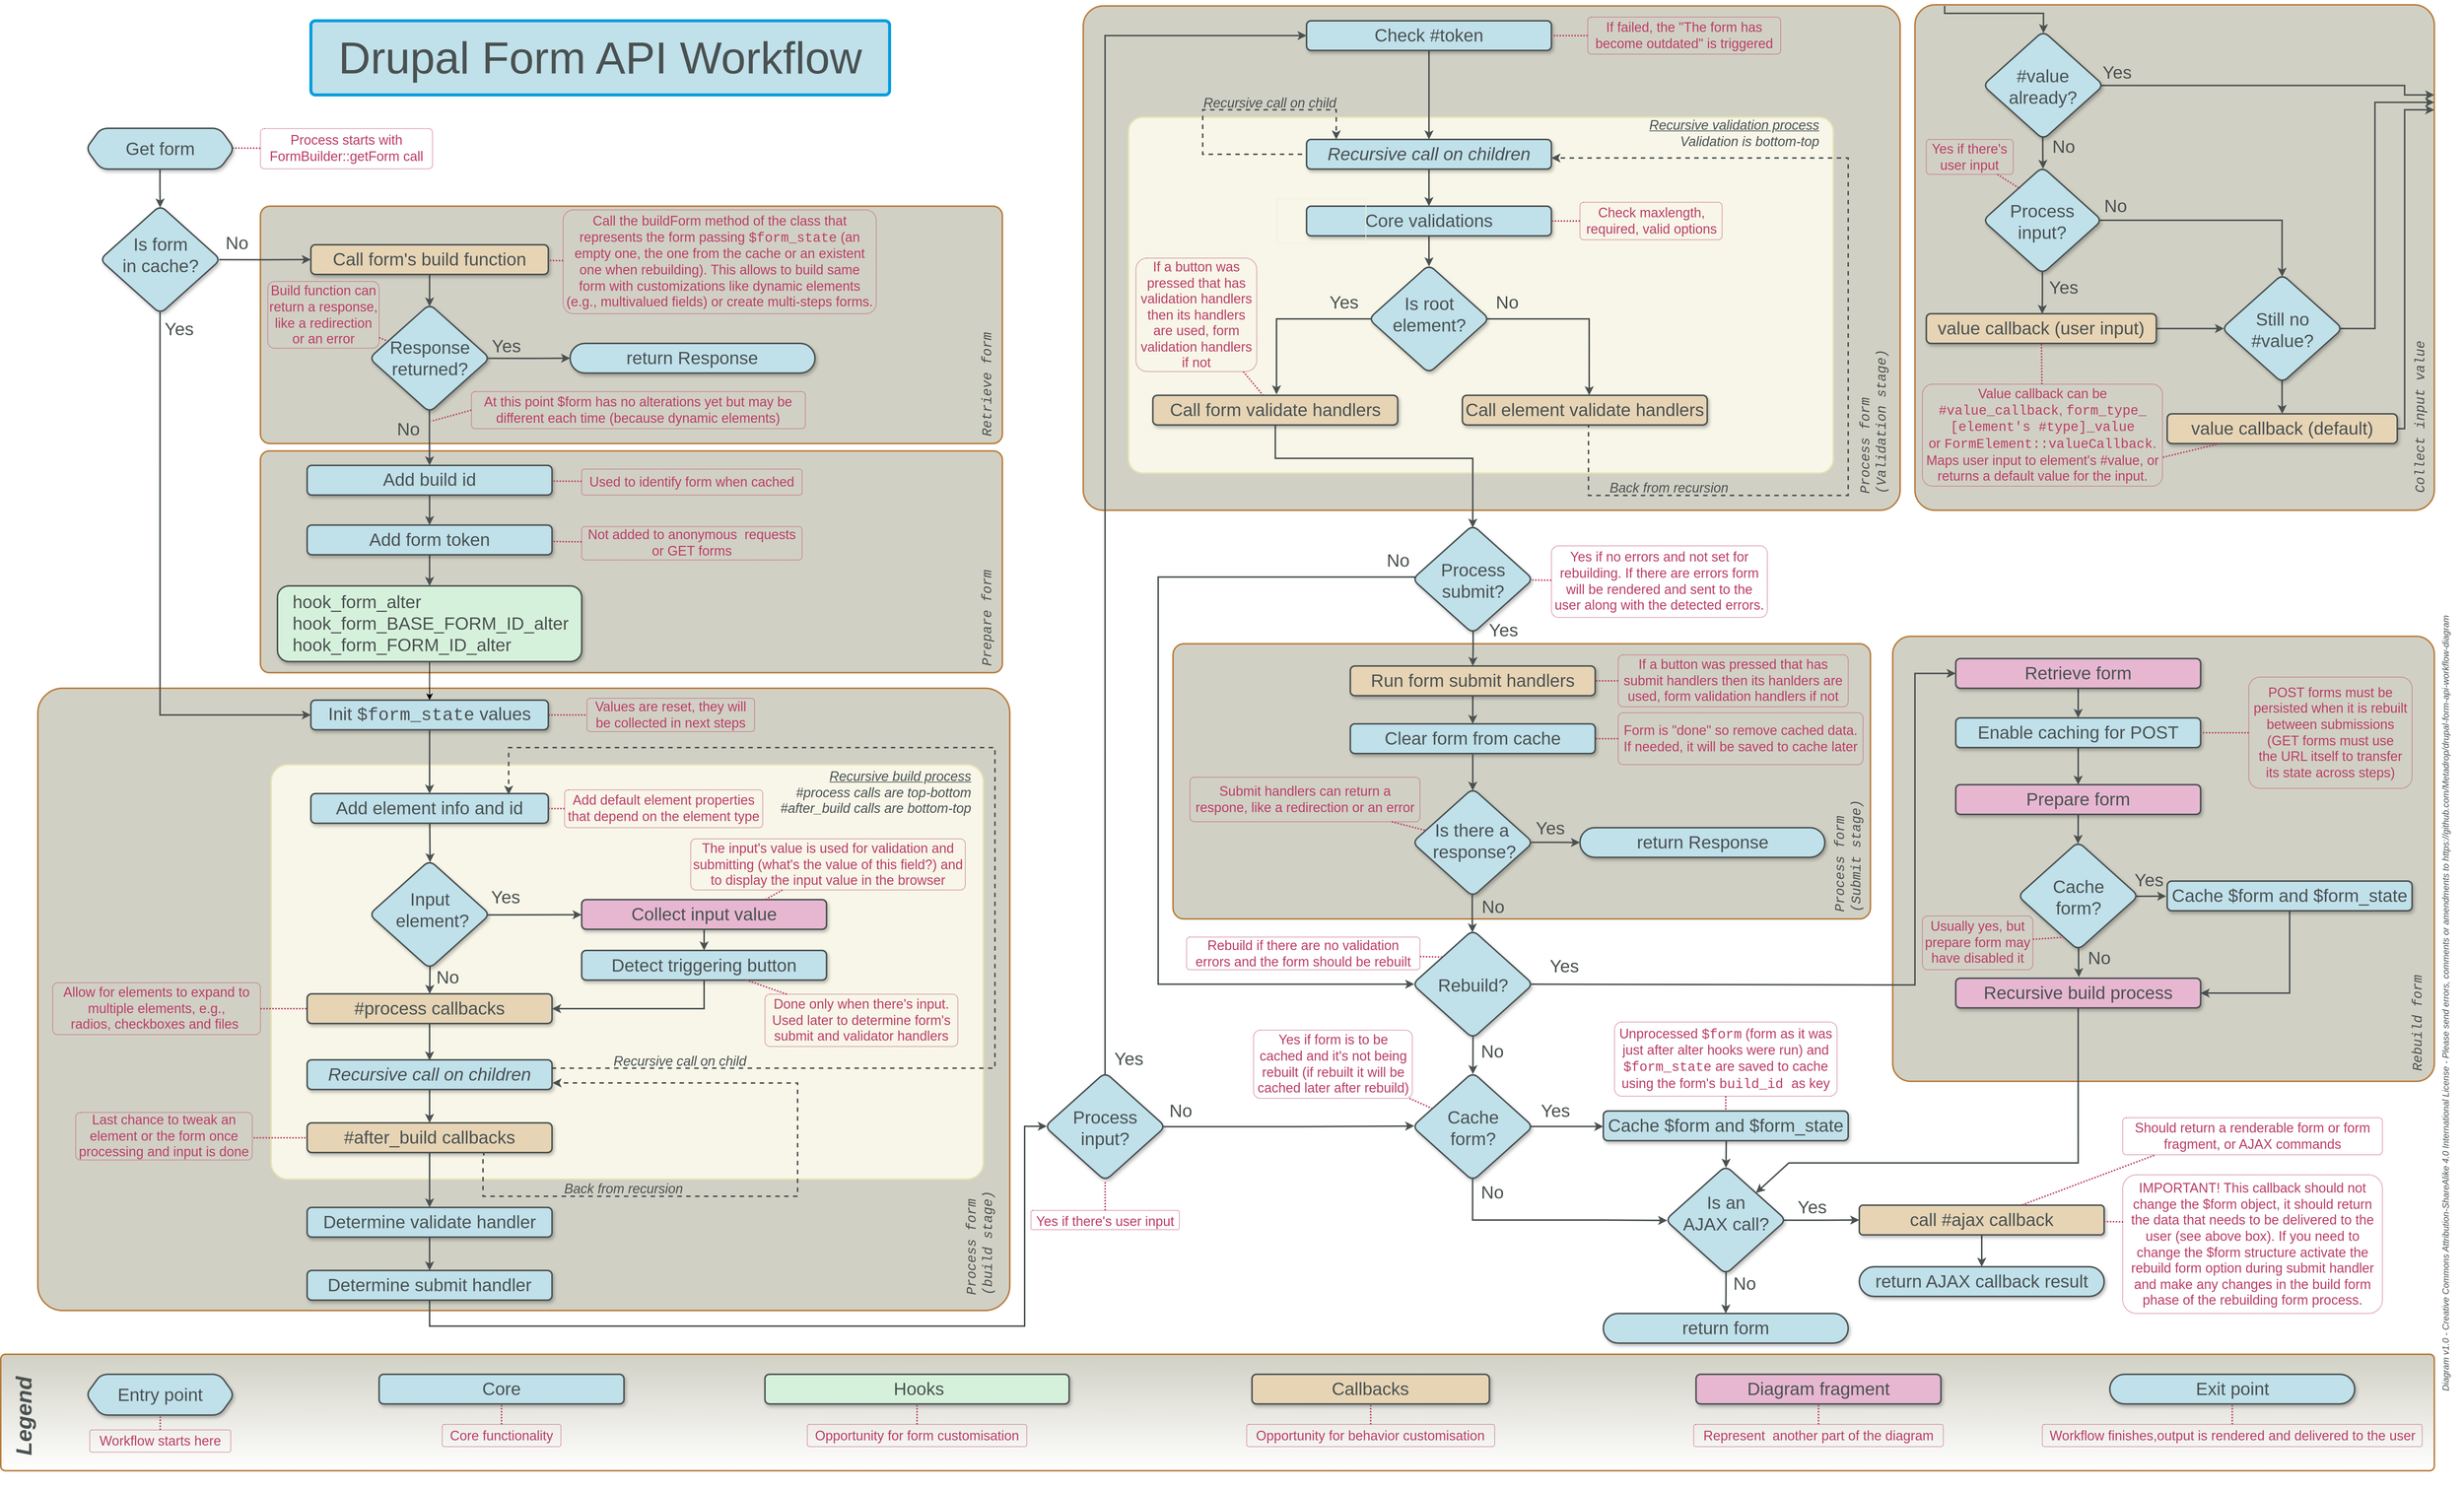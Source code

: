 <mxfile version="17.4.2" type="device"><diagram id="C5RBs43oDa-KdzZeNtuy" name="Page-1"><mxGraphModel dx="1102" dy="883" grid="0" gridSize="10" guides="1" tooltips="1" connect="1" arrows="1" fold="1" page="1" pageScale="1" pageWidth="827" pageHeight="1169" background="none" math="0" shadow="0"><root><mxCell id="WIyWlLk6GJQsqaUBKTNV-0"/><mxCell id="WIyWlLk6GJQsqaUBKTNV-1" parent="WIyWlLk6GJQsqaUBKTNV-0"/><mxCell id="jywiJjrXIGjQhN1PC6Uz-347" value="" style="points=[[0.25,0,0],[0.5,0,0],[0.75,0,0],[1,0.25,0],[1,0.5,0],[1,0.75,0],[0.75,1,0],[0.5,1,0],[0.25,1,0],[0,0.75,0],[0,0.5,0],[0,0.25,0]];rounded=1;arcSize=4;strokeColor=#B87D3D;fillColor=#D1D0C4;gradientColor=none;strokeWidth=2;shadow=0;glass=0;comic=0;sketch=0;fontSize=24;fontColor=#4A5151;labelPosition=center;verticalLabelPosition=top;align=center;verticalAlign=bottom;" parent="WIyWlLk6GJQsqaUBKTNV-1" vertex="1"><mxGeometry x="70" y="1610" width="1310" height="839" as="geometry"/></mxCell><mxCell id="jywiJjrXIGjQhN1PC6Uz-327" value="" style="points=[[0.25,0,0],[0.5,0,0],[0.75,0,0],[1,0.25,0],[1,0.5,0],[1,0.75,0],[0.75,1,0],[0.5,1,0],[0.25,1,0],[0,0.75,0],[0,0.5,0],[0,0.25,0]];rounded=1;arcSize=4;strokeColor=#B87D3D;fillColor=#D1D0C4;gradientColor=none;strokeWidth=2;shadow=0;glass=0;comic=0;sketch=0;fontSize=24;fontColor=#4A5151;labelPosition=center;verticalLabelPosition=top;align=center;verticalAlign=bottom;" parent="WIyWlLk6GJQsqaUBKTNV-1" vertex="1"><mxGeometry x="1479" y="690" width="1101" height="680" as="geometry"/></mxCell><mxCell id="jywiJjrXIGjQhN1PC6Uz-292" value="" style="points=[[0.25,0,0],[0.5,0,0],[0.75,0,0],[1,0.25,0],[1,0.5,0],[1,0.75,0],[0.75,1,0],[0.5,1,0],[0.25,1,0],[0,0.75,0],[0,0.5,0],[0,0.25,0]];rounded=1;arcSize=4;strokeColor=#B87D3D;fillColor=#D1D0C4;gradientColor=none;strokeWidth=2;shadow=0;glass=0;comic=0;sketch=0;fontSize=24;fontColor=#4A5151;labelPosition=center;verticalLabelPosition=top;align=center;verticalAlign=bottom;" parent="WIyWlLk6GJQsqaUBKTNV-1" vertex="1"><mxGeometry x="370" y="960" width="1000" height="320" as="geometry"/></mxCell><mxCell id="jywiJjrXIGjQhN1PC6Uz-286" value="" style="points=[[0.25,0,0],[0.5,0,0],[0.75,0,0],[1,0.25,0],[1,0.5,0],[1,0.75,0],[0.75,1,0],[0.5,1,0],[0.25,1,0],[0,0.75,0],[0,0.5,0],[0,0.25,0]];rounded=1;arcSize=4;strokeColor=#B87D3D;fillColor=#D1D0C4;gradientColor=none;strokeWidth=2;shadow=0;glass=0;comic=0;sketch=0;fontSize=24;fontColor=#4A5151;labelPosition=center;verticalLabelPosition=top;align=center;verticalAlign=bottom;" parent="WIyWlLk6GJQsqaUBKTNV-1" vertex="1"><mxGeometry x="2570" y="1540" width="730" height="600" as="geometry"/></mxCell><mxCell id="jywiJjrXIGjQhN1PC6Uz-221" value="" style="points=[[0.25,0,0],[0.5,0,0],[0.75,0,0],[1,0.25,0],[1,0.5,0],[1,0.75,0],[0.75,1,0],[0.5,1,0],[0.25,1,0],[0,0.75,0],[0,0.5,0],[0,0.25,0]];rounded=1;arcSize=4;strokeColor=#B87D3D;fillColor=#D1D0C4;gradientColor=none;strokeWidth=2;shadow=0;glass=0;comic=0;sketch=0;fontSize=24;fontColor=#4A5151;labelPosition=center;verticalLabelPosition=top;align=center;verticalAlign=bottom;" parent="WIyWlLk6GJQsqaUBKTNV-1" vertex="1"><mxGeometry x="370" y="1290" width="1000" height="299" as="geometry"/></mxCell><mxCell id="jywiJjrXIGjQhN1PC6Uz-220" value="" style="points=[[0.25,0,0],[0.5,0,0],[0.75,0,0],[1,0.25,0],[1,0.5,0],[1,0.75,0],[0.75,1,0],[0.5,1,0],[0.25,1,0],[0,0.75,0],[0,0.5,0],[0,0.25,0]];rounded=1;arcSize=4;strokeColor=#B87D3D;fillColor=#D1D0C4;gradientColor=none;strokeWidth=2;shadow=0;glass=0;comic=0;sketch=0;fontSize=24;fontColor=#4A5151;labelPosition=center;verticalLabelPosition=top;align=center;verticalAlign=bottom;" parent="WIyWlLk6GJQsqaUBKTNV-1" vertex="1"><mxGeometry x="1600" y="1550" width="940" height="371" as="geometry"/></mxCell><mxCell id="jywiJjrXIGjQhN1PC6Uz-219" value="" style="points=[[0.25,0,0],[0.5,0,0],[0.75,0,0],[1,0.25,0],[1,0.5,0],[1,0.75,0],[0.75,1,0],[0.5,1,0],[0.25,1,0],[0,0.75,0],[0,0.5,0],[0,0.25,0]];rounded=1;arcSize=4;strokeColor=#B87D3D;fillColor=#D1D0C4;gradientColor=#ffffff;strokeWidth=2;shadow=0;glass=0;comic=0;sketch=0;fontSize=24;fontColor=#4A5151;labelPosition=center;verticalLabelPosition=top;align=center;verticalAlign=bottom;gradientDirection=south;" parent="WIyWlLk6GJQsqaUBKTNV-1" vertex="1"><mxGeometry x="20" y="2508" width="3280" height="157" as="geometry"/></mxCell><mxCell id="jywiJjrXIGjQhN1PC6Uz-218" value="" style="points=[[0.25,0,0],[0.5,0,0],[0.75,0,0],[1,0.25,0],[1,0.5,0],[1,0.75,0],[0.75,1,0],[0.5,1,0],[0.25,1,0],[0,0.75,0],[0,0.5,0],[0,0.25,0]];rounded=1;arcSize=4;strokeColor=#B87D3D;fillColor=#D1D0C4;gradientColor=none;strokeWidth=2;shadow=0;glass=0;comic=0;sketch=0;fontSize=24;fontColor=#4A5151;labelPosition=center;verticalLabelPosition=top;align=center;verticalAlign=bottom;" parent="WIyWlLk6GJQsqaUBKTNV-1" vertex="1"><mxGeometry x="2600" y="688.5" width="700" height="681.5" as="geometry"/></mxCell><mxCell id="jywiJjrXIGjQhN1PC6Uz-78" value="" style="points=[[0.25,0,0],[0.5,0,0],[0.75,0,0],[1,0.25,0],[1,0.5,0],[1,0.75,0],[0.75,1,0],[0.5,1,0],[0.25,1,0],[0,0.75,0],[0,0.5,0],[0,0.25,0]];rounded=1;arcSize=4;strokeColor=#E6E2B3;fillColor=#F7F6E8;gradientColor=none;strokeWidth=2;shadow=0;glass=0;comic=0;sketch=0;fontSize=24;fontColor=#4A5151;labelPosition=center;verticalLabelPosition=top;align=center;verticalAlign=bottom;" parent="WIyWlLk6GJQsqaUBKTNV-1" vertex="1"><mxGeometry x="1540" y="840" width="950" height="480" as="geometry"/></mxCell><mxCell id="jywiJjrXIGjQhN1PC6Uz-41" value="" style="points=[[0.25,0,0],[0.5,0,0],[0.75,0,0],[1,0.25,0],[1,0.5,0],[1,0.75,0],[0.75,1,0],[0.5,1,0],[0.25,1,0],[0,0.75,0],[0,0.5,0],[0,0.25,0]];rounded=1;arcSize=4;strokeColor=#E6E2B3;fillColor=#F7F6E8;gradientColor=none;strokeWidth=2;shadow=0;glass=0;comic=0;sketch=0;fontSize=24;fontColor=#4A5151;labelPosition=center;verticalLabelPosition=top;align=center;verticalAlign=bottom;" parent="WIyWlLk6GJQsqaUBKTNV-1" vertex="1"><mxGeometry x="384.43" y="1713" width="960" height="559" as="geometry"/></mxCell><mxCell id="tDnmEoCmV_2cCWk2u4-9-2" value="" style="edgeStyle=orthogonalEdgeStyle;rounded=0;orthogonalLoop=1;jettySize=auto;html=1;labelBackgroundColor=none;fontSize=24;fontColor=#4A5151;endArrow=classic;endFill=1;strokeColor=#4A5151;strokeWidth=2;entryX=0.499;entryY=0.02;entryDx=0;entryDy=0;entryPerimeter=0;exitX=0.498;exitY=1.014;exitDx=0;exitDy=0;exitPerimeter=0;" parent="WIyWlLk6GJQsqaUBKTNV-1" source="jywiJjrXIGjQhN1PC6Uz-348" target="tDnmEoCmV_2cCWk2u4-9-3" edge="1"><mxGeometry relative="1" as="geometry"><mxPoint x="235.826" y="901.83" as="sourcePoint"/><mxPoint x="235" y="880" as="targetPoint"/></mxGeometry></mxCell><mxCell id="tDnmEoCmV_2cCWk2u4-9-11" value="No" style="edgeStyle=orthogonalEdgeStyle;rounded=0;orthogonalLoop=1;jettySize=auto;html=1;labelBackgroundColor=none;fontSize=24;fontColor=#4A5151;endArrow=classic;endFill=1;strokeColor=#4A5151;strokeWidth=2;entryX=0;entryY=0.5;entryDx=0;entryDy=0;exitX=0.988;exitY=0.501;exitDx=0;exitDy=0;exitPerimeter=0;" parent="WIyWlLk6GJQsqaUBKTNV-1" source="tDnmEoCmV_2cCWk2u4-9-3" target="tDnmEoCmV_2cCWk2u4-9-5" edge="1"><mxGeometry x="-0.612" y="22" relative="1" as="geometry"><mxPoint x="450" y="1104" as="targetPoint"/><mxPoint as="offset"/></mxGeometry></mxCell><mxCell id="tDnmEoCmV_2cCWk2u4-9-12" value="Yes" style="edgeStyle=orthogonalEdgeStyle;rounded=0;orthogonalLoop=1;jettySize=auto;html=1;labelBackgroundColor=none;fontSize=24;fontColor=#4A5151;endArrow=classic;endFill=1;strokeColor=#4A5151;strokeWidth=2;exitX=0.498;exitY=0.986;exitDx=0;exitDy=0;exitPerimeter=0;entryX=0;entryY=0.5;entryDx=0;entryDy=0;" parent="WIyWlLk6GJQsqaUBKTNV-1" source="tDnmEoCmV_2cCWk2u4-9-3" target="4jAKFOWaK_02P9TU_LBW-0" edge="1"><mxGeometry x="-0.939" y="25" relative="1" as="geometry"><Array as="points"><mxPoint x="235" y="1646"/></Array><mxPoint x="420" y="1740" as="targetPoint"/><mxPoint as="offset"/></mxGeometry></mxCell><mxCell id="tDnmEoCmV_2cCWk2u4-9-3" value="Is form&lt;br&gt;in cache?" style="rhombus;whiteSpace=wrap;html=1;shadow=1;sketch=0;fontSize=24;fontColor=#4A5151;strokeColor=#4A5151;strokeWidth=2;fillColor=#C0E0EA;rounded=1;spacingBottom=12;aspect=fixed;" parent="WIyWlLk6GJQsqaUBKTNV-1" vertex="1"><mxGeometry x="153.58" y="959" width="162.85" height="146.01" as="geometry"/></mxCell><mxCell id="jywiJjrXIGjQhN1PC6Uz-2" value="" style="edgeStyle=orthogonalEdgeStyle;rounded=0;orthogonalLoop=1;jettySize=auto;html=1;fontColor=#4A5151;labelBackgroundColor=none;fontSize=24;strokeColor=#4A5151;endFill=1;strokeWidth=2;entryX=0.5;entryY=0.022;entryDx=0;entryDy=0;entryPerimeter=0;" parent="WIyWlLk6GJQsqaUBKTNV-1" source="tDnmEoCmV_2cCWk2u4-9-5" target="jywiJjrXIGjQhN1PC6Uz-176" edge="1"><mxGeometry relative="1" as="geometry"/></mxCell><mxCell id="tDnmEoCmV_2cCWk2u4-9-5" value="Call form's build function" style="rounded=1;whiteSpace=wrap;html=1;strokeColor=#4A5151;fontColor=#4A5151;fontSize=24;strokeWidth=2;fillColor=#E6D4B5;sketch=0;glass=0;shadow=1;" parent="WIyWlLk6GJQsqaUBKTNV-1" vertex="1"><mxGeometry x="438" y="1012.01" width="320" height="40" as="geometry"/></mxCell><mxCell id="jywiJjrXIGjQhN1PC6Uz-5" value="" style="edgeStyle=orthogonalEdgeStyle;rounded=0;orthogonalLoop=1;jettySize=auto;html=1;fontColor=#4A5151;labelBackgroundColor=none;fontSize=24;strokeColor=#4A5151;endFill=1;strokeWidth=2;" parent="WIyWlLk6GJQsqaUBKTNV-1" source="tDnmEoCmV_2cCWk2u4-9-7" target="jywiJjrXIGjQhN1PC6Uz-4" edge="1"><mxGeometry relative="1" as="geometry"/></mxCell><mxCell id="tDnmEoCmV_2cCWk2u4-9-7" value="Add build id" style="rounded=1;whiteSpace=wrap;html=1;strokeColor=#4A5151;fontColor=#4A5151;fontSize=24;strokeWidth=2;fillColor=#C0E0EA;sketch=0;glass=0;shadow=1;" parent="WIyWlLk6GJQsqaUBKTNV-1" vertex="1"><mxGeometry x="433" y="1309.49" width="330" height="40" as="geometry"/></mxCell><mxCell id="jywiJjrXIGjQhN1PC6Uz-183" value="" style="edgeStyle=none;shape=connector;rounded=0;orthogonalLoop=1;jettySize=auto;html=1;dashed=1;dashPattern=1 1;labelBackgroundColor=none;fontFamily=Helvetica;fontSize=18;fontColor=#4A5151;endArrow=none;endFill=0;strokeColor=#BA3E68;strokeWidth=2;" parent="WIyWlLk6GJQsqaUBKTNV-1" source="jywiJjrXIGjQhN1PC6Uz-1" target="tDnmEoCmV_2cCWk2u4-9-5" edge="1"><mxGeometry relative="1" as="geometry"/></mxCell><mxCell id="jywiJjrXIGjQhN1PC6Uz-1" value="Call the buildForm method of the class that represents the form passing &lt;font face=&quot;Courier New&quot;&gt;$form_state&lt;/font&gt; (an empty one, the one from the cache or an existent one when rebuilding). This allows to build same form with customizations like dynamic elements (e.g.,&amp;nbsp;multivalued fields) or create multi-steps forms." style="points=[[0.25,0,0],[0.5,0,0],[0.75,0,0],[1,0.25,0],[1,0.5,0],[1,0.75,0],[0.75,1,0],[0.5,1,0],[0.25,1,0],[0,0.75,0],[0,0.5,0],[0,0.25,0]];rounded=1;arcSize=10;dashed=1;strokeColor=#BA3E68;fillColor=none;gradientColor=none;dashPattern=1 1;strokeWidth=1;shadow=0;glass=0;comic=0;sketch=0;fontSize=18;fontColor=#BA3E68;whiteSpace=wrap;spacingLeft=2;spacingRight=2;html=1;" parent="WIyWlLk6GJQsqaUBKTNV-1" vertex="1"><mxGeometry x="778" y="965.01" width="422" height="140" as="geometry"/></mxCell><mxCell id="jywiJjrXIGjQhN1PC6Uz-185" style="edgeStyle=none;shape=connector;rounded=0;orthogonalLoop=1;jettySize=auto;html=1;exitX=0;exitY=0.5;exitDx=0;exitDy=0;exitPerimeter=0;dashed=1;dashPattern=1 1;labelBackgroundColor=none;fontFamily=Helvetica;fontSize=18;fontColor=#4A5151;endArrow=none;endFill=0;strokeColor=#BA3E68;strokeWidth=2;" parent="WIyWlLk6GJQsqaUBKTNV-1" source="jywiJjrXIGjQhN1PC6Uz-3" edge="1"><mxGeometry relative="1" as="geometry"><mxPoint x="600" y="1250" as="targetPoint"/></mxGeometry></mxCell><mxCell id="jywiJjrXIGjQhN1PC6Uz-3" value="At this point $form has no alterations yet but may be different each time (because dynamic elements)" style="points=[[0.25,0,0],[0.5,0,0],[0.75,0,0],[1,0.25,0],[1,0.5,0],[1,0.75,0],[0.75,1,0],[0.5,1,0],[0.25,1,0],[0,0.75,0],[0,0.5,0],[0,0.25,0]];rounded=1;arcSize=10;dashed=1;strokeColor=#BA3E68;fillColor=none;gradientColor=none;dashPattern=1 1;strokeWidth=1;shadow=0;glass=0;comic=0;sketch=0;fontSize=18;fontColor=#BA3E68;whiteSpace=wrap;spacingLeft=2;spacingRight=2;" parent="WIyWlLk6GJQsqaUBKTNV-1" vertex="1"><mxGeometry x="654.43" y="1210" width="450" height="50" as="geometry"/></mxCell><mxCell id="jywiJjrXIGjQhN1PC6Uz-10" value="" style="edgeStyle=orthogonalEdgeStyle;rounded=0;orthogonalLoop=1;jettySize=auto;html=1;fontColor=#4A5151;labelBackgroundColor=none;fontSize=24;strokeColor=#4A5151;endFill=1;strokeWidth=2;" parent="WIyWlLk6GJQsqaUBKTNV-1" source="jywiJjrXIGjQhN1PC6Uz-4" target="jywiJjrXIGjQhN1PC6Uz-9" edge="1"><mxGeometry relative="1" as="geometry"/></mxCell><mxCell id="jywiJjrXIGjQhN1PC6Uz-4" value="Add form token" style="rounded=1;whiteSpace=wrap;html=1;strokeColor=#4A5151;fontColor=#4A5151;fontSize=24;strokeWidth=2;fillColor=#C0E0EA;sketch=0;glass=0;shadow=1;" parent="WIyWlLk6GJQsqaUBKTNV-1" vertex="1"><mxGeometry x="433" y="1390" width="330" height="40" as="geometry"/></mxCell><mxCell id="jywiJjrXIGjQhN1PC6Uz-187" value="" style="edgeStyle=none;shape=connector;rounded=0;orthogonalLoop=1;jettySize=auto;html=1;dashed=1;dashPattern=1 1;labelBackgroundColor=none;fontFamily=Helvetica;fontSize=18;fontColor=#4A5151;endArrow=none;endFill=0;strokeColor=#BA3E68;strokeWidth=2;" parent="WIyWlLk6GJQsqaUBKTNV-1" source="jywiJjrXIGjQhN1PC6Uz-6" target="jywiJjrXIGjQhN1PC6Uz-4" edge="1"><mxGeometry relative="1" as="geometry"/></mxCell><mxCell id="jywiJjrXIGjQhN1PC6Uz-6" value="Not added to anonymous  requests or GET forms" style="points=[[0.25,0,0],[0.5,0,0],[0.75,0,0],[1,0.25,0],[1,0.5,0],[1,0.75,0],[0.75,1,0],[0.5,1,0],[0.25,1,0],[0,0.75,0],[0,0.5,0],[0,0.25,0]];rounded=1;arcSize=10;dashed=1;strokeColor=#BA3E68;fillColor=none;gradientColor=none;dashPattern=1 1;strokeWidth=1;shadow=0;glass=0;comic=0;sketch=0;fontSize=18;fontColor=#BA3E68;whiteSpace=wrap;spacingLeft=2;spacingRight=2;" parent="WIyWlLk6GJQsqaUBKTNV-1" vertex="1"><mxGeometry x="803" y="1391.99" width="297" height="45" as="geometry"/></mxCell><mxCell id="jywiJjrXIGjQhN1PC6Uz-186" value="" style="edgeStyle=none;shape=connector;rounded=0;orthogonalLoop=1;jettySize=auto;html=1;dashed=1;dashPattern=1 1;labelBackgroundColor=none;fontFamily=Helvetica;fontSize=18;fontColor=#4A5151;endArrow=none;endFill=0;strokeColor=#BA3E68;strokeWidth=2;" parent="WIyWlLk6GJQsqaUBKTNV-1" source="jywiJjrXIGjQhN1PC6Uz-7" target="tDnmEoCmV_2cCWk2u4-9-7" edge="1"><mxGeometry relative="1" as="geometry"/></mxCell><mxCell id="jywiJjrXIGjQhN1PC6Uz-7" value="Used to identify form when cached" style="points=[[0.25,0,0],[0.5,0,0],[0.75,0,0],[1,0.25,0],[1,0.5,0],[1,0.75,0],[0.75,1,0],[0.5,1,0],[0.25,1,0],[0,0.75,0],[0,0.5,0],[0,0.25,0]];rounded=1;arcSize=10;dashed=1;strokeColor=#BA3E68;fillColor=none;gradientColor=none;dashPattern=1 1;strokeWidth=1;shadow=0;glass=0;comic=0;sketch=0;fontSize=18;fontColor=#BA3E68;whiteSpace=wrap;spacingLeft=2;spacingRight=2;" parent="WIyWlLk6GJQsqaUBKTNV-1" vertex="1"><mxGeometry x="803" y="1314.49" width="297" height="35" as="geometry"/></mxCell><mxCell id="jywiJjrXIGjQhN1PC6Uz-170" style="edgeStyle=orthogonalEdgeStyle;shape=connector;rounded=0;orthogonalLoop=1;jettySize=auto;html=1;labelBackgroundColor=none;fontFamily=Helvetica;fontSize=24;fontColor=#4A5151;endArrow=classic;endFill=1;strokeColor=#4A5151;strokeWidth=2;startArrow=none;exitX=0.5;exitY=1.019;exitDx=0;exitDy=0;exitPerimeter=0;" parent="WIyWlLk6GJQsqaUBKTNV-1" source="4jAKFOWaK_02P9TU_LBW-0" target="jywiJjrXIGjQhN1PC6Uz-12" edge="1"><mxGeometry relative="1" as="geometry"/></mxCell><mxCell id="4jAKFOWaK_02P9TU_LBW-4" value="" style="edgeStyle=orthogonalEdgeStyle;rounded=0;orthogonalLoop=1;jettySize=auto;html=1;" parent="WIyWlLk6GJQsqaUBKTNV-1" source="jywiJjrXIGjQhN1PC6Uz-9" target="4jAKFOWaK_02P9TU_LBW-0" edge="1"><mxGeometry relative="1" as="geometry"/></mxCell><mxCell id="jywiJjrXIGjQhN1PC6Uz-9" value="&lt;span&gt;&amp;nbsp; hook_form_alter&lt;/span&gt;&lt;br&gt;&lt;span&gt;&amp;nbsp; hook_form_BASE_FORM_ID_alter&lt;/span&gt;&lt;br&gt;&lt;span&gt;&amp;nbsp; hook_form_FORM_ID_alter&lt;/span&gt;" style="rounded=1;whiteSpace=wrap;html=1;strokeColor=#4A5151;fontColor=#4A5151;fontSize=24;strokeWidth=2;fillColor=#D6F1DB;sketch=0;glass=0;shadow=1;align=left;spacingLeft=5;" parent="WIyWlLk6GJQsqaUBKTNV-1" vertex="1"><mxGeometry x="393" y="1471.99" width="410" height="102" as="geometry"/></mxCell><mxCell id="jywiJjrXIGjQhN1PC6Uz-15" value="" style="edgeStyle=none;rounded=0;orthogonalLoop=1;jettySize=auto;html=1;fontColor=#4A5151;labelBackgroundColor=none;fontSize=24;strokeColor=#4A5151;endFill=1;strokeWidth=2;entryX=0.504;entryY=0.018;entryDx=0;entryDy=0;entryPerimeter=0;" parent="WIyWlLk6GJQsqaUBKTNV-1" source="jywiJjrXIGjQhN1PC6Uz-12" target="jywiJjrXIGjQhN1PC6Uz-14" edge="1"><mxGeometry relative="1" as="geometry"/></mxCell><mxCell id="jywiJjrXIGjQhN1PC6Uz-12" value="Add element info and id" style="rounded=1;whiteSpace=wrap;html=1;strokeColor=#4A5151;fontColor=#4A5151;fontSize=24;strokeWidth=2;fillColor=#C0E0EA;sketch=0;glass=0;shadow=1;" parent="WIyWlLk6GJQsqaUBKTNV-1" vertex="1"><mxGeometry x="438.01" y="1751.99" width="320" height="40" as="geometry"/></mxCell><mxCell id="jywiJjrXIGjQhN1PC6Uz-189" value="" style="edgeStyle=none;shape=connector;rounded=0;orthogonalLoop=1;jettySize=auto;html=1;dashed=1;dashPattern=1 1;labelBackgroundColor=none;fontFamily=Helvetica;fontSize=18;fontColor=#4A5151;endArrow=none;endFill=0;strokeColor=#BA3E68;strokeWidth=2;" parent="WIyWlLk6GJQsqaUBKTNV-1" source="jywiJjrXIGjQhN1PC6Uz-13" target="jywiJjrXIGjQhN1PC6Uz-12" edge="1"><mxGeometry relative="1" as="geometry"/></mxCell><mxCell id="jywiJjrXIGjQhN1PC6Uz-13" value="Add default element properties that depend on the element type" style="points=[[0.25,0,0],[0.5,0,0],[0.75,0,0],[1,0.25,0],[1,0.5,0],[1,0.75,0],[0.75,1,0],[0.5,1,0],[0.25,1,0],[0,0.75,0],[0,0.5,0],[0,0.25,0]];rounded=1;arcSize=10;dashed=1;strokeColor=#BA3E68;fillColor=none;gradientColor=none;dashPattern=1 1;strokeWidth=1;shadow=0;glass=0;comic=0;sketch=0;fontSize=18;fontColor=#BA3E68;whiteSpace=wrap;spacingLeft=2;spacingRight=2;" parent="WIyWlLk6GJQsqaUBKTNV-1" vertex="1"><mxGeometry x="780" y="1746.98" width="267" height="51.01" as="geometry"/></mxCell><mxCell id="jywiJjrXIGjQhN1PC6Uz-17" value="&lt;font style=&quot;font-size: 24px&quot;&gt;Yes&lt;/font&gt;" style="edgeStyle=none;rounded=0;orthogonalLoop=1;jettySize=auto;html=1;fontColor=#4A5151;labelBackgroundColor=none;fontSize=24;strokeColor=#4A5151;endFill=1;strokeWidth=2;exitX=0.983;exitY=0.504;exitDx=0;exitDy=0;exitPerimeter=0;" parent="WIyWlLk6GJQsqaUBKTNV-1" source="jywiJjrXIGjQhN1PC6Uz-14" target="jywiJjrXIGjQhN1PC6Uz-16" edge="1"><mxGeometry x="-0.63" y="24" relative="1" as="geometry"><mxPoint as="offset"/></mxGeometry></mxCell><mxCell id="jywiJjrXIGjQhN1PC6Uz-20" value="No" style="edgeStyle=none;rounded=0;orthogonalLoop=1;jettySize=auto;html=1;fontSize=24;fontColor=#4A5151;labelBackgroundColor=none;strokeColor=#4A5151;endFill=1;strokeWidth=2;exitX=0.503;exitY=0.979;exitDx=0;exitDy=0;exitPerimeter=0;" parent="WIyWlLk6GJQsqaUBKTNV-1" source="jywiJjrXIGjQhN1PC6Uz-14" target="jywiJjrXIGjQhN1PC6Uz-19" edge="1"><mxGeometry x="-0.201" y="24" relative="1" as="geometry"><mxPoint as="offset"/></mxGeometry></mxCell><mxCell id="jywiJjrXIGjQhN1PC6Uz-14" value="Input&lt;br&gt;&amp;nbsp;element?" style="rhombus;whiteSpace=wrap;html=1;shadow=1;sketch=0;fontSize=24;fontColor=#4A5151;strokeColor=#4A5151;strokeWidth=2;fillColor=#C0E0EA;rounded=1;spacingBottom=12;aspect=fixed;" parent="WIyWlLk6GJQsqaUBKTNV-1" vertex="1"><mxGeometry x="516.59" y="1842" width="162.85" height="146" as="geometry"/></mxCell><mxCell id="jywiJjrXIGjQhN1PC6Uz-21" style="edgeStyle=none;rounded=0;orthogonalLoop=1;jettySize=auto;html=1;entryX=0.5;entryY=0;entryDx=0;entryDy=0;fontSize=24;fontColor=#4A5151;labelBackgroundColor=none;strokeColor=#4A5151;endFill=1;strokeWidth=2;" parent="WIyWlLk6GJQsqaUBKTNV-1" source="jywiJjrXIGjQhN1PC6Uz-16" target="jywiJjrXIGjQhN1PC6Uz-29" edge="1"><mxGeometry relative="1" as="geometry"/></mxCell><mxCell id="jywiJjrXIGjQhN1PC6Uz-16" value="Collect input value" style="rounded=1;whiteSpace=wrap;html=1;strokeColor=#4A5151;fontColor=#4A5151;fontSize=24;strokeWidth=2;fillColor=#E7B7D2;sketch=0;glass=0;shadow=1;" parent="WIyWlLk6GJQsqaUBKTNV-1" vertex="1"><mxGeometry x="803" y="1895" width="330" height="40" as="geometry"/></mxCell><mxCell id="jywiJjrXIGjQhN1PC6Uz-26" value="" style="edgeStyle=orthogonalEdgeStyle;shape=connector;rounded=0;orthogonalLoop=1;jettySize=auto;html=1;labelBackgroundColor=none;fontFamily=Helvetica;fontSize=24;fontColor=#4A5151;endArrow=classic;endFill=1;strokeColor=#4A5151;strokeWidth=2;entryX=0.5;entryY=0.022;entryDx=0;entryDy=0;entryPerimeter=0;" parent="WIyWlLk6GJQsqaUBKTNV-1" source="jywiJjrXIGjQhN1PC6Uz-19" target="jywiJjrXIGjQhN1PC6Uz-23" edge="1"><mxGeometry relative="1" as="geometry"><mxPoint x="598" y="2112" as="targetPoint"/></mxGeometry></mxCell><mxCell id="jywiJjrXIGjQhN1PC6Uz-19" value="#process callbacks" style="rounded=1;whiteSpace=wrap;html=1;strokeColor=#4A5151;fontColor=#4A5151;fontSize=24;strokeWidth=2;fillColor=#E6D4B5;sketch=0;glass=0;shadow=1;" parent="WIyWlLk6GJQsqaUBKTNV-1" vertex="1"><mxGeometry x="433" y="2022.0" width="330" height="40" as="geometry"/></mxCell><mxCell id="jywiJjrXIGjQhN1PC6Uz-31" value="" style="edgeStyle=orthogonalEdgeStyle;shape=connector;rounded=0;orthogonalLoop=1;jettySize=auto;html=1;labelBackgroundColor=none;fontFamily=Helvetica;fontSize=24;fontColor=#4A5151;endArrow=classic;endFill=1;strokeColor=#4A5151;strokeWidth=2;exitX=0.5;exitY=1;exitDx=0;exitDy=0;" parent="WIyWlLk6GJQsqaUBKTNV-1" source="jywiJjrXIGjQhN1PC6Uz-23" target="jywiJjrXIGjQhN1PC6Uz-28" edge="1"><mxGeometry relative="1" as="geometry"><mxPoint x="598" y="2152" as="sourcePoint"/></mxGeometry></mxCell><mxCell id="jywiJjrXIGjQhN1PC6Uz-34" value="Recursive call on child" style="edgeStyle=orthogonalEdgeStyle;rounded=0;orthogonalLoop=1;jettySize=auto;html=1;labelBackgroundColor=none;fontFamily=Helvetica;fontSize=18;fontColor=#4A5151;endArrow=classic;endFill=1;strokeColor=#4A5151;strokeWidth=2;exitX=0.999;exitY=0.282;exitDx=0;exitDy=0;dashed=1;fontStyle=2;exitPerimeter=0;entryX=0.833;entryY=0.037;entryDx=0;entryDy=0;entryPerimeter=0;" parent="WIyWlLk6GJQsqaUBKTNV-1" source="jywiJjrXIGjQhN1PC6Uz-23" target="jywiJjrXIGjQhN1PC6Uz-12" edge="1"><mxGeometry x="-0.803" y="9" relative="1" as="geometry"><mxPoint x="704.43" y="1729.99" as="targetPoint"/><Array as="points"><mxPoint x="1360" y="2122"/><mxPoint x="1360" y="1690"/><mxPoint x="705" y="1690"/></Array><mxPoint as="offset"/><mxPoint x="763" y="2100" as="sourcePoint"/></mxGeometry></mxCell><mxCell id="jywiJjrXIGjQhN1PC6Uz-23" value="Recursive call on children" style="rounded=1;whiteSpace=wrap;html=1;strokeColor=#4A5151;fontColor=#4A5151;fontSize=24;strokeWidth=2;fillColor=#C0E0EA;sketch=0;glass=0;shadow=1;fontStyle=2" parent="WIyWlLk6GJQsqaUBKTNV-1" vertex="1"><mxGeometry x="433" y="2111" width="330" height="40" as="geometry"/></mxCell><mxCell id="jywiJjrXIGjQhN1PC6Uz-191" value="" style="edgeStyle=none;shape=connector;rounded=0;orthogonalLoop=1;jettySize=auto;html=1;dashed=1;dashPattern=1 1;labelBackgroundColor=none;fontFamily=Helvetica;fontSize=18;fontColor=#4A5151;endArrow=none;endFill=0;strokeColor=#BA3E68;strokeWidth=2;" parent="WIyWlLk6GJQsqaUBKTNV-1" source="jywiJjrXIGjQhN1PC6Uz-24" target="jywiJjrXIGjQhN1PC6Uz-19" edge="1"><mxGeometry relative="1" as="geometry"><mxPoint x="370" y="2044" as="sourcePoint"/></mxGeometry></mxCell><mxCell id="jywiJjrXIGjQhN1PC6Uz-24" value="Allow for elements to expand to multiple elements, e.g., radios, checkboxes and files " style="points=[[0.25,0,0],[0.5,0,0],[0.75,0,0],[1,0.25,0],[1,0.5,0],[1,0.75,0],[0.75,1,0],[0.5,1,0],[0.25,1,0],[0,0.75,0],[0,0.5,0],[0,0.25,0]];rounded=1;arcSize=10;dashed=1;strokeColor=#BA3E68;fillColor=none;gradientColor=none;dashPattern=1 1;strokeWidth=1;shadow=0;glass=0;comic=0;sketch=0;fontSize=18;fontColor=#BA3E68;whiteSpace=wrap;spacingLeft=2;spacingRight=2;" parent="WIyWlLk6GJQsqaUBKTNV-1" vertex="1"><mxGeometry x="90" y="2007" width="280" height="70" as="geometry"/></mxCell><mxCell id="jywiJjrXIGjQhN1PC6Uz-40" value="" style="edgeStyle=orthogonalEdgeStyle;shape=connector;rounded=0;orthogonalLoop=1;jettySize=auto;html=1;labelBackgroundColor=none;fontFamily=Helvetica;fontSize=24;fontColor=#4A5151;endArrow=classic;endFill=1;strokeColor=#4A5151;strokeWidth=2;" parent="WIyWlLk6GJQsqaUBKTNV-1" source="jywiJjrXIGjQhN1PC6Uz-25" target="jywiJjrXIGjQhN1PC6Uz-32" edge="1"><mxGeometry relative="1" as="geometry"/></mxCell><mxCell id="jywiJjrXIGjQhN1PC6Uz-25" value="Determine validate handler" style="rounded=1;whiteSpace=wrap;html=1;strokeColor=#4A5151;fontColor=#4A5151;fontSize=24;strokeWidth=2;fillColor=#C0E0EA;sketch=0;glass=0;shadow=1;" parent="WIyWlLk6GJQsqaUBKTNV-1" vertex="1"><mxGeometry x="433" y="2310" width="330" height="40" as="geometry"/></mxCell><mxCell id="jywiJjrXIGjQhN1PC6Uz-36" value="Back from recursion" style="edgeStyle=orthogonalEdgeStyle;rounded=0;orthogonalLoop=1;jettySize=auto;html=1;labelBackgroundColor=none;fontFamily=Helvetica;fontSize=18;fontColor=#4A5151;endArrow=classic;endFill=1;strokeColor=#4A5151;strokeWidth=2;dashed=1;fontStyle=2;entryX=1.002;entryY=0.779;entryDx=0;entryDy=0;exitX=0.727;exitY=0.994;exitDx=0;exitDy=0;exitPerimeter=0;entryPerimeter=0;" parent="WIyWlLk6GJQsqaUBKTNV-1" source="jywiJjrXIGjQhN1PC6Uz-28" target="jywiJjrXIGjQhN1PC6Uz-23" edge="1"><mxGeometry x="-0.482" y="10" relative="1" as="geometry"><mxPoint x="674.43" y="2381.99" as="sourcePoint"/><mxPoint x="763" y="2142" as="targetPoint"/><Array as="points"><mxPoint x="671" y="2236"/><mxPoint x="671" y="2240"/><mxPoint x="670" y="2240"/><mxPoint x="670" y="2295"/><mxPoint x="1094" y="2295"/><mxPoint x="1094" y="2142"/></Array><mxPoint as="offset"/></mxGeometry></mxCell><mxCell id="jywiJjrXIGjQhN1PC6Uz-39" value="" style="edgeStyle=orthogonalEdgeStyle;shape=connector;rounded=0;orthogonalLoop=1;jettySize=auto;html=1;labelBackgroundColor=none;fontFamily=Helvetica;fontSize=24;fontColor=#4A5151;endArrow=classic;endFill=1;strokeColor=#4A5151;strokeWidth=2;" parent="WIyWlLk6GJQsqaUBKTNV-1" source="jywiJjrXIGjQhN1PC6Uz-28" target="jywiJjrXIGjQhN1PC6Uz-25" edge="1"><mxGeometry relative="1" as="geometry"/></mxCell><mxCell id="jywiJjrXIGjQhN1PC6Uz-28" value="#after_build callbacks" style="rounded=1;whiteSpace=wrap;html=1;strokeColor=#4A5151;fontColor=#4A5151;fontSize=24;strokeWidth=2;fillColor=#E6D4B5;sketch=0;glass=0;shadow=1;" parent="WIyWlLk6GJQsqaUBKTNV-1" vertex="1"><mxGeometry x="433" y="2196" width="330" height="40" as="geometry"/></mxCell><mxCell id="jywiJjrXIGjQhN1PC6Uz-30" style="edgeStyle=orthogonalEdgeStyle;shape=connector;rounded=0;orthogonalLoop=1;jettySize=auto;html=1;entryX=1;entryY=0.5;entryDx=0;entryDy=0;labelBackgroundColor=none;fontFamily=Helvetica;fontSize=24;fontColor=#4A5151;endArrow=classic;endFill=1;strokeColor=#4A5151;strokeWidth=2;exitX=0.5;exitY=1;exitDx=0;exitDy=0;" parent="WIyWlLk6GJQsqaUBKTNV-1" source="jywiJjrXIGjQhN1PC6Uz-29" target="jywiJjrXIGjQhN1PC6Uz-19" edge="1"><mxGeometry relative="1" as="geometry"><Array as="points"><mxPoint x="968" y="2042"/></Array></mxGeometry></mxCell><mxCell id="jywiJjrXIGjQhN1PC6Uz-29" value="Detect triggering button" style="rounded=1;whiteSpace=wrap;html=1;strokeColor=#4A5151;fontColor=#4A5151;fontSize=24;strokeWidth=2;fillColor=#C0E0EA;sketch=0;glass=0;shadow=1;" parent="WIyWlLk6GJQsqaUBKTNV-1" vertex="1"><mxGeometry x="803" y="1963.5" width="330" height="40" as="geometry"/></mxCell><mxCell id="jywiJjrXIGjQhN1PC6Uz-42" style="edgeStyle=orthogonalEdgeStyle;shape=connector;rounded=0;orthogonalLoop=1;jettySize=auto;html=1;entryX=0.017;entryY=0.497;entryDx=0;entryDy=0;labelBackgroundColor=none;fontFamily=Helvetica;fontSize=24;fontColor=#4A5151;endArrow=classic;endFill=1;strokeColor=#4A5151;strokeWidth=2;entryPerimeter=0;" parent="WIyWlLk6GJQsqaUBKTNV-1" source="jywiJjrXIGjQhN1PC6Uz-32" target="tDnmEoCmV_2cCWk2u4-9-18" edge="1"><mxGeometry relative="1" as="geometry"><Array as="points"><mxPoint x="598" y="2470"/><mxPoint x="1400" y="2470"/><mxPoint x="1400" y="2201"/></Array></mxGeometry></mxCell><mxCell id="jywiJjrXIGjQhN1PC6Uz-32" value="Determine submit handler" style="rounded=1;whiteSpace=wrap;html=1;strokeColor=#4A5151;fontColor=#4A5151;fontSize=24;strokeWidth=2;fillColor=#C0E0EA;sketch=0;glass=0;shadow=1;" parent="WIyWlLk6GJQsqaUBKTNV-1" vertex="1"><mxGeometry x="433" y="2395" width="330" height="40" as="geometry"/></mxCell><mxCell id="jywiJjrXIGjQhN1PC6Uz-190" style="edgeStyle=none;shape=connector;rounded=0;orthogonalLoop=1;jettySize=auto;html=1;dashed=1;dashPattern=1 1;labelBackgroundColor=none;fontFamily=Helvetica;fontSize=18;fontColor=#4A5151;endArrow=none;endFill=0;strokeColor=#BA3E68;strokeWidth=2;" parent="WIyWlLk6GJQsqaUBKTNV-1" source="jywiJjrXIGjQhN1PC6Uz-33" target="jywiJjrXIGjQhN1PC6Uz-29" edge="1"><mxGeometry relative="1" as="geometry"/></mxCell><mxCell id="jywiJjrXIGjQhN1PC6Uz-33" value="Done only when there's input. Used later to determine form's submit and validator handlers" style="points=[[0.25,0,0],[0.5,0,0],[0.75,0,0],[1,0.25,0],[1,0.5,0],[1,0.75,0],[0.75,1,0],[0.5,1,0],[0.25,1,0],[0,0.75,0],[0,0.5,0],[0,0.25,0]];rounded=1;arcSize=10;dashed=1;strokeColor=#BA3E68;fillColor=none;gradientColor=none;dashPattern=1 1;strokeWidth=1;shadow=0;glass=0;comic=0;sketch=0;fontSize=18;fontColor=#BA3E68;whiteSpace=wrap;spacingLeft=2;spacingRight=2;" parent="WIyWlLk6GJQsqaUBKTNV-1" vertex="1"><mxGeometry x="1050" y="2022.5" width="260" height="70.5" as="geometry"/></mxCell><mxCell id="jywiJjrXIGjQhN1PC6Uz-93" value="" style="edgeStyle=orthogonalEdgeStyle;shape=connector;rounded=0;orthogonalLoop=1;jettySize=auto;html=1;labelBackgroundColor=none;fontFamily=Helvetica;fontSize=24;fontColor=#4A5151;endArrow=classic;endFill=1;strokeColor=#4A5151;strokeWidth=2;" parent="WIyWlLk6GJQsqaUBKTNV-1" source="jywiJjrXIGjQhN1PC6Uz-72" target="jywiJjrXIGjQhN1PC6Uz-74" edge="1"><mxGeometry relative="1" as="geometry"/></mxCell><mxCell id="jywiJjrXIGjQhN1PC6Uz-72" value="Check #token" style="rounded=1;whiteSpace=wrap;html=1;strokeColor=#4A5151;fontColor=#4A5151;fontSize=24;strokeWidth=2;fillColor=#C0E0EA;sketch=0;glass=0;shadow=1;" parent="WIyWlLk6GJQsqaUBKTNV-1" vertex="1"><mxGeometry x="1780" y="710" width="330" height="40" as="geometry"/></mxCell><mxCell id="jywiJjrXIGjQhN1PC6Uz-199" value="" style="edgeStyle=none;shape=connector;rounded=0;orthogonalLoop=1;jettySize=auto;html=1;dashed=1;dashPattern=1 1;labelBackgroundColor=none;fontFamily=Helvetica;fontSize=18;fontColor=#4A5151;endArrow=none;endFill=0;strokeColor=#BA3E68;strokeWidth=2;" parent="WIyWlLk6GJQsqaUBKTNV-1" source="jywiJjrXIGjQhN1PC6Uz-73" target="jywiJjrXIGjQhN1PC6Uz-72" edge="1"><mxGeometry relative="1" as="geometry"/></mxCell><mxCell id="jywiJjrXIGjQhN1PC6Uz-73" value="If failed, the &quot;The form has become outdated&quot; is triggered" style="points=[[0.25,0,0],[0.5,0,0],[0.75,0,0],[1,0.25,0],[1,0.5,0],[1,0.75,0],[0.75,1,0],[0.5,1,0],[0.25,1,0],[0,0.75,0],[0,0.5,0],[0,0.25,0]];rounded=1;arcSize=10;dashed=1;strokeColor=#BA3E68;fillColor=none;gradientColor=none;dashPattern=1 1;strokeWidth=1;shadow=0;glass=0;comic=0;sketch=0;fontSize=18;fontColor=#BA3E68;whiteSpace=wrap;spacingLeft=2;spacingRight=2;" parent="WIyWlLk6GJQsqaUBKTNV-1" vertex="1"><mxGeometry x="2159" y="705" width="260" height="50" as="geometry"/></mxCell><mxCell id="jywiJjrXIGjQhN1PC6Uz-79" value="&lt;font style=&quot;font-size: 18px&quot;&gt;&lt;i&gt;Recursive call on child&lt;/i&gt;&lt;/font&gt;" style="edgeStyle=orthogonalEdgeStyle;rounded=0;orthogonalLoop=1;jettySize=auto;html=1;labelBackgroundColor=none;fontFamily=Helvetica;fontSize=24;fontColor=#4A5151;endArrow=classic;endFill=1;strokeColor=#4A5151;strokeWidth=2;exitX=1;exitY=0.5;exitDx=0;exitDy=0;dashed=1;spacingBottom=3;" parent="WIyWlLk6GJQsqaUBKTNV-1" source="jywiJjrXIGjQhN1PC6Uz-74" target="jywiJjrXIGjQhN1PC6Uz-74" edge="1"><mxGeometry x="0.653" y="10" relative="1" as="geometry"><mxPoint x="1940" y="870" as="targetPoint"/><Array as="points"><mxPoint x="1640" y="890"/><mxPoint x="1640" y="830"/><mxPoint x="1820" y="830"/></Array><mxPoint as="offset"/></mxGeometry></mxCell><mxCell id="jywiJjrXIGjQhN1PC6Uz-82" value="" style="edgeStyle=orthogonalEdgeStyle;shape=connector;rounded=0;orthogonalLoop=1;jettySize=auto;html=1;labelBackgroundColor=none;fontFamily=Helvetica;fontSize=24;fontColor=#4A5151;endArrow=classic;endFill=1;strokeColor=#4A5151;strokeWidth=2;" parent="WIyWlLk6GJQsqaUBKTNV-1" source="jywiJjrXIGjQhN1PC6Uz-74" target="jywiJjrXIGjQhN1PC6Uz-80" edge="1"><mxGeometry relative="1" as="geometry"/></mxCell><mxCell id="jywiJjrXIGjQhN1PC6Uz-74" value="Recursive call on children" style="rounded=1;whiteSpace=wrap;html=1;strokeColor=#4A5151;fontColor=#4A5151;fontSize=24;strokeWidth=2;fillColor=#C0E0EA;sketch=0;glass=0;shadow=1;fontStyle=2" parent="WIyWlLk6GJQsqaUBKTNV-1" vertex="1"><mxGeometry x="1780" y="870" width="330" height="40" as="geometry"/></mxCell><mxCell id="jywiJjrXIGjQhN1PC6Uz-85" value="" style="edgeStyle=orthogonalEdgeStyle;shape=connector;rounded=0;orthogonalLoop=1;jettySize=auto;html=1;labelBackgroundColor=none;fontFamily=Helvetica;fontSize=24;fontColor=#4A5151;endArrow=classic;endFill=1;strokeColor=#4A5151;strokeWidth=2;entryX=0.5;entryY=0.015;entryDx=0;entryDy=0;entryPerimeter=0;" parent="WIyWlLk6GJQsqaUBKTNV-1" source="jywiJjrXIGjQhN1PC6Uz-80" target="jywiJjrXIGjQhN1PC6Uz-84" edge="1"><mxGeometry relative="1" as="geometry"/></mxCell><mxCell id="jywiJjrXIGjQhN1PC6Uz-80" value="Core validations" style="rounded=1;whiteSpace=wrap;html=1;strokeColor=#4A5151;fontColor=#4A5151;fontSize=24;strokeWidth=2;fillColor=#C0E0EA;sketch=0;glass=0;shadow=1;" parent="WIyWlLk6GJQsqaUBKTNV-1" vertex="1"><mxGeometry x="1780" y="960" width="330" height="40" as="geometry"/></mxCell><mxCell id="jywiJjrXIGjQhN1PC6Uz-201" value="" style="edgeStyle=none;shape=connector;rounded=0;orthogonalLoop=1;jettySize=auto;html=1;dashed=1;dashPattern=1 1;labelBackgroundColor=none;fontFamily=Helvetica;fontSize=18;fontColor=#4A5151;endArrow=none;endFill=0;strokeColor=#BA3E68;strokeWidth=2;" parent="WIyWlLk6GJQsqaUBKTNV-1" source="jywiJjrXIGjQhN1PC6Uz-81" target="jywiJjrXIGjQhN1PC6Uz-80" edge="1"><mxGeometry relative="1" as="geometry"/></mxCell><mxCell id="jywiJjrXIGjQhN1PC6Uz-81" value="Check maxlength, required, valid options" style="points=[[0.25,0,0],[0.5,0,0],[0.75,0,0],[1,0.25,0],[1,0.5,0],[1,0.75,0],[0.75,1,0],[0.5,1,0],[0.25,1,0],[0,0.75,0],[0,0.5,0],[0,0.25,0]];rounded=1;arcSize=10;dashed=1;strokeColor=#BA3E68;fillColor=none;gradientColor=none;dashPattern=1 1;strokeWidth=1;shadow=0;glass=0;comic=0;sketch=0;fontSize=18;fontColor=#BA3E68;whiteSpace=wrap;spacingLeft=2;spacingRight=2;" parent="WIyWlLk6GJQsqaUBKTNV-1" vertex="1"><mxGeometry x="2148.5" y="954.75" width="191.5" height="50.5" as="geometry"/></mxCell><mxCell id="jywiJjrXIGjQhN1PC6Uz-87" value="Yes" style="edgeStyle=orthogonalEdgeStyle;shape=connector;rounded=0;orthogonalLoop=1;jettySize=auto;html=1;labelBackgroundColor=none;fontFamily=Helvetica;fontSize=24;fontColor=#4A5151;endArrow=classic;endFill=1;strokeColor=#4A5151;strokeWidth=2;exitX=0.019;exitY=0.493;exitDx=0;exitDy=0;exitPerimeter=0;entryX=0.505;entryY=-0.031;entryDx=0;entryDy=0;entryPerimeter=0;" parent="WIyWlLk6GJQsqaUBKTNV-1" source="jywiJjrXIGjQhN1PC6Uz-84" target="jywiJjrXIGjQhN1PC6Uz-86" edge="1"><mxGeometry x="-0.672" y="-22" relative="1" as="geometry"><Array as="points"><mxPoint x="1867" y="1112"/><mxPoint x="1740" y="1112"/></Array><mxPoint as="offset"/></mxGeometry></mxCell><mxCell id="jywiJjrXIGjQhN1PC6Uz-90" value="No" style="edgeStyle=orthogonalEdgeStyle;shape=connector;rounded=0;orthogonalLoop=1;jettySize=auto;html=1;labelBackgroundColor=none;fontFamily=Helvetica;fontSize=24;fontColor=#4A5151;endArrow=classic;endFill=1;strokeColor=#4A5151;strokeWidth=2;exitX=0.971;exitY=0.511;exitDx=0;exitDy=0;exitPerimeter=0;entryX=0.518;entryY=-0.002;entryDx=0;entryDy=0;entryPerimeter=0;" parent="WIyWlLk6GJQsqaUBKTNV-1" source="jywiJjrXIGjQhN1PC6Uz-84" target="jywiJjrXIGjQhN1PC6Uz-89" edge="1"><mxGeometry x="-0.754" y="22" relative="1" as="geometry"><Array as="points"><mxPoint x="2022" y="1112"/><mxPoint x="2161" y="1112"/></Array><mxPoint as="offset"/></mxGeometry></mxCell><mxCell id="jywiJjrXIGjQhN1PC6Uz-84" value="Is root element?" style="rhombus;whiteSpace=wrap;html=1;shadow=1;sketch=0;fontSize=24;fontColor=#4A5151;strokeColor=#4A5151;strokeWidth=2;fillColor=#C0E0EA;rounded=1;spacingBottom=12;aspect=fixed;" parent="WIyWlLk6GJQsqaUBKTNV-1" vertex="1"><mxGeometry x="1863.58" y="1039.01" width="162.85" height="146" as="geometry"/></mxCell><mxCell id="jywiJjrXIGjQhN1PC6Uz-165" value="" style="edgeStyle=orthogonalEdgeStyle;shape=connector;rounded=0;orthogonalLoop=1;jettySize=auto;html=1;labelBackgroundColor=none;fontFamily=Helvetica;fontSize=24;fontColor=#4A5151;endArrow=classic;endFill=1;strokeColor=#4A5151;strokeWidth=2;entryX=0.5;entryY=0.024;entryDx=0;entryDy=0;entryPerimeter=0;" parent="WIyWlLk6GJQsqaUBKTNV-1" source="jywiJjrXIGjQhN1PC6Uz-86" target="tDnmEoCmV_2cCWk2u4-9-35" edge="1"><mxGeometry relative="1" as="geometry"><Array as="points"><mxPoint x="1738" y="1300"/><mxPoint x="2004" y="1300"/></Array></mxGeometry></mxCell><mxCell id="jywiJjrXIGjQhN1PC6Uz-204" value="" style="edgeStyle=none;shape=connector;rounded=0;orthogonalLoop=1;jettySize=auto;html=1;dashed=1;dashPattern=1 1;labelBackgroundColor=none;fontFamily=Helvetica;fontSize=18;fontColor=#4A5151;endArrow=none;endFill=0;strokeColor=#BA3E68;strokeWidth=2;" parent="WIyWlLk6GJQsqaUBKTNV-1" source="jywiJjrXIGjQhN1PC6Uz-88" target="jywiJjrXIGjQhN1PC6Uz-86" edge="1"><mxGeometry relative="1" as="geometry"/></mxCell><mxCell id="jywiJjrXIGjQhN1PC6Uz-88" value="If a button was pressed that has validation handlers then its handlers are used, form validation handlers if not" style="points=[[0.25,0,0],[0.5,0,0],[0.75,0,0],[1,0.25,0],[1,0.5,0],[1,0.75,0],[0.75,1,0],[0.5,1,0],[0.25,1,0],[0,0.75,0],[0,0.5,0],[0,0.25,0]];rounded=1;arcSize=10;dashed=1;strokeColor=#BA3E68;fillColor=none;gradientColor=none;dashPattern=1 1;strokeWidth=1;shadow=0;glass=0;comic=0;sketch=0;fontSize=18;fontColor=#BA3E68;whiteSpace=wrap;spacingLeft=2;spacingRight=2;" parent="WIyWlLk6GJQsqaUBKTNV-1" vertex="1"><mxGeometry x="1550" y="1030" width="162.85" height="153.01" as="geometry"/></mxCell><mxCell id="jywiJjrXIGjQhN1PC6Uz-92" value="&lt;font style=&quot;font-size: 18px&quot;&gt;&lt;i&gt;Back from recursion&lt;/i&gt;&lt;/font&gt;" style="edgeStyle=orthogonalEdgeStyle;rounded=0;orthogonalLoop=1;jettySize=auto;html=1;labelBackgroundColor=none;fontFamily=Helvetica;fontSize=24;fontColor=#4A5151;endArrow=classic;endFill=1;strokeColor=#4A5151;strokeWidth=2;dashed=1;startArrow=none;exitX=0.521;exitY=0.984;exitDx=0;exitDy=0;exitPerimeter=0;spacingBottom=4;" parent="WIyWlLk6GJQsqaUBKTNV-1" source="jywiJjrXIGjQhN1PC6Uz-89" target="jywiJjrXIGjQhN1PC6Uz-74" edge="1"><mxGeometry x="-0.684" y="10" relative="1" as="geometry"><mxPoint x="1920" y="1340" as="sourcePoint"/><mxPoint x="2480" y="884.99" as="targetPoint"/><Array as="points"><mxPoint x="2160" y="1254"/><mxPoint x="2160" y="1350"/><mxPoint x="2510" y="1350"/><mxPoint x="2510" y="895"/></Array><mxPoint as="offset"/></mxGeometry></mxCell><mxCell id="jywiJjrXIGjQhN1PC6Uz-89" value="Call element validate handlers" style="rounded=1;whiteSpace=wrap;html=1;strokeColor=#4A5151;fontColor=#4A5151;fontSize=24;strokeWidth=2;fillColor=#E6D4B5;sketch=0;glass=0;shadow=1;" parent="WIyWlLk6GJQsqaUBKTNV-1" vertex="1"><mxGeometry x="1990" y="1215" width="330" height="40" as="geometry"/></mxCell><mxCell id="jywiJjrXIGjQhN1PC6Uz-127" value="" style="edgeStyle=orthogonalEdgeStyle;shape=connector;rounded=0;orthogonalLoop=1;jettySize=auto;html=1;labelBackgroundColor=none;fontFamily=Helvetica;fontSize=24;fontColor=#4A5151;endArrow=classic;endFill=1;strokeColor=#4A5151;strokeWidth=2;" parent="WIyWlLk6GJQsqaUBKTNV-1" source="jywiJjrXIGjQhN1PC6Uz-95" target="jywiJjrXIGjQhN1PC6Uz-126" edge="1"><mxGeometry relative="1" as="geometry"/></mxCell><mxCell id="jywiJjrXIGjQhN1PC6Uz-95" value="Run form submit handlers" style="rounded=1;whiteSpace=wrap;html=1;strokeColor=#4A5151;fontColor=#4A5151;fontSize=24;strokeWidth=2;fillColor=#E6D4B5;sketch=0;glass=0;shadow=1;" parent="WIyWlLk6GJQsqaUBKTNV-1" vertex="1"><mxGeometry x="1838.99" y="1579.99" width="330" height="40" as="geometry"/></mxCell><mxCell id="jywiJjrXIGjQhN1PC6Uz-209" value="" style="edgeStyle=none;shape=connector;rounded=0;orthogonalLoop=1;jettySize=auto;html=1;dashed=1;dashPattern=1 1;labelBackgroundColor=none;fontFamily=Helvetica;fontSize=18;fontColor=#4A5151;endArrow=none;endFill=0;strokeColor=#BA3E68;strokeWidth=2;" parent="WIyWlLk6GJQsqaUBKTNV-1" source="jywiJjrXIGjQhN1PC6Uz-96" target="jywiJjrXIGjQhN1PC6Uz-95" edge="1"><mxGeometry relative="1" as="geometry"/></mxCell><mxCell id="jywiJjrXIGjQhN1PC6Uz-96" value="If a button was pressed that has submit handlers then its hanlders are used, form validation handlers if not" style="points=[[0.25,0,0],[0.5,0,0],[0.75,0,0],[1,0.25,0],[1,0.5,0],[1,0.75,0],[0.75,1,0],[0.5,1,0],[0.25,1,0],[0,0.75,0],[0,0.5,0],[0,0.25,0]];rounded=1;arcSize=10;dashed=1;strokeColor=#BA3E68;fillColor=none;gradientColor=none;dashPattern=1 1;strokeWidth=1;shadow=0;glass=0;comic=0;sketch=0;fontSize=18;fontColor=#BA3E68;whiteSpace=wrap;spacingLeft=2;spacingRight=2;" parent="WIyWlLk6GJQsqaUBKTNV-1" vertex="1"><mxGeometry x="2200" y="1564.99" width="310" height="70" as="geometry"/></mxCell><mxCell id="jywiJjrXIGjQhN1PC6Uz-126" value="Clear form from cache" style="rounded=1;whiteSpace=wrap;html=1;strokeColor=#4A5151;fontColor=#4A5151;fontSize=24;strokeWidth=2;fillColor=#C0E0EA;sketch=0;glass=0;shadow=1;" parent="WIyWlLk6GJQsqaUBKTNV-1" vertex="1"><mxGeometry x="1838.99" y="1657.99" width="330" height="40" as="geometry"/></mxCell><mxCell id="jywiJjrXIGjQhN1PC6Uz-213" style="edgeStyle=none;shape=connector;rounded=0;orthogonalLoop=1;jettySize=auto;html=1;dashed=1;dashPattern=1 1;labelBackgroundColor=none;fontFamily=Helvetica;fontSize=18;fontColor=#4A5151;endArrow=none;endFill=0;strokeColor=#BA3E68;strokeWidth=2;" parent="WIyWlLk6GJQsqaUBKTNV-1" source="jywiJjrXIGjQhN1PC6Uz-159" target="tDnmEoCmV_2cCWk2u4-9-42" edge="1"><mxGeometry relative="1" as="geometry"/></mxCell><mxCell id="jywiJjrXIGjQhN1PC6Uz-159" value="Submit handlers can return a respone, like a redirection or an error" style="points=[[0.25,0,0],[0.5,0,0],[0.75,0,0],[1,0.25,0],[1,0.5,0],[1,0.75,0],[0.75,1,0],[0.5,1,0],[0.25,1,0],[0,0.75,0],[0,0.5,0],[0,0.25,0]];rounded=1;arcSize=10;dashed=1;strokeColor=#BA3E68;fillColor=none;gradientColor=none;dashPattern=1 1;strokeWidth=1;shadow=0;glass=0;comic=0;sketch=0;fontSize=18;fontColor=#BA3E68;whiteSpace=wrap;spacingLeft=2;spacingRight=2;" parent="WIyWlLk6GJQsqaUBKTNV-1" vertex="1"><mxGeometry x="1622.85" y="1730" width="310" height="60" as="geometry"/></mxCell><mxCell id="jywiJjrXIGjQhN1PC6Uz-168" style="edgeStyle=orthogonalEdgeStyle;shape=connector;rounded=0;orthogonalLoop=1;jettySize=auto;html=1;entryX=0.5;entryY=0.021;entryDx=0;entryDy=0;labelBackgroundColor=none;fontFamily=Helvetica;fontSize=24;fontColor=#4A5151;endArrow=classic;endFill=1;strokeColor=#4A5151;strokeWidth=2;entryPerimeter=0;" parent="WIyWlLk6GJQsqaUBKTNV-1" source="jywiJjrXIGjQhN1PC6Uz-126" target="tDnmEoCmV_2cCWk2u4-9-42" edge="1"><mxGeometry relative="1" as="geometry"><mxPoint x="1944.269" y="1484.947" as="sourcePoint"/></mxGeometry></mxCell><mxCell id="tDnmEoCmV_2cCWk2u4-9-18" value="Process&lt;br&gt;input?" style="rhombus;whiteSpace=wrap;html=1;shadow=1;sketch=0;fontSize=24;fontColor=#4A5151;strokeColor=#4A5151;strokeWidth=2;fillColor=#C0E0EA;rounded=1;spacingBottom=-4;aspect=fixed;" parent="WIyWlLk6GJQsqaUBKTNV-1" vertex="1"><mxGeometry x="1427.15" y="2128" width="162.85" height="146" as="geometry"/></mxCell><mxCell id="tDnmEoCmV_2cCWk2u4-9-23" value="" style="rounded=0;orthogonalLoop=1;jettySize=auto;html=1;labelBackgroundColor=none;fontSize=18;fontColor=#4A5151;endArrow=none;endFill=0;strokeColor=#BA3E68;strokeWidth=2;dashed=1;dashPattern=1 1;entryX=0.5;entryY=1;entryDx=0;entryDy=0;" parent="WIyWlLk6GJQsqaUBKTNV-1" source="tDnmEoCmV_2cCWk2u4-9-22" target="tDnmEoCmV_2cCWk2u4-9-18" edge="1"><mxGeometry relative="1" as="geometry"/></mxCell><mxCell id="tDnmEoCmV_2cCWk2u4-9-22" value="Yes if there's user input" style="points=[[0.25,0,0],[0.5,0,0],[0.75,0,0],[1,0.25,0],[1,0.5,0],[1,0.75,0],[0.75,1,0],[0.5,1,0],[0.25,1,0],[0,0.75,0],[0,0.5,0],[0,0.25,0]];rounded=1;arcSize=10;dashed=1;strokeColor=#BA3E68;fillColor=none;gradientColor=none;dashPattern=1 1;strokeWidth=1;shadow=0;glass=0;comic=0;sketch=0;fontSize=18;fontColor=#BA3E68;spacingLeft=2;spacingRight=2;" parent="WIyWlLk6GJQsqaUBKTNV-1" vertex="1"><mxGeometry x="1408.57" y="2314" width="200" height="26" as="geometry"/></mxCell><mxCell id="tDnmEoCmV_2cCWk2u4-9-25" value="Yes" style="edgeStyle=orthogonalEdgeStyle;rounded=0;orthogonalLoop=1;jettySize=auto;html=1;labelBackgroundColor=none;fontSize=24;fontColor=#4A5151;endArrow=classic;endFill=1;strokeColor=#4A5151;strokeWidth=2;entryX=0;entryY=0.5;entryDx=0;entryDy=0;exitX=0.499;exitY=0.018;exitDx=0;exitDy=0;exitPerimeter=0;" parent="WIyWlLk6GJQsqaUBKTNV-1" source="tDnmEoCmV_2cCWk2u4-9-18" target="jywiJjrXIGjQhN1PC6Uz-72" edge="1"><mxGeometry x="-0.975" y="-32" relative="1" as="geometry"><mxPoint as="offset"/><mxPoint x="1510" y="2130" as="sourcePoint"/><mxPoint x="2180" y="109.474" as="targetPoint"/><Array as="points"><mxPoint x="1508" y="730"/></Array></mxGeometry></mxCell><mxCell id="jywiJjrXIGjQhN1PC6Uz-166" value="Yes" style="edgeStyle=orthogonalEdgeStyle;shape=connector;rounded=0;orthogonalLoop=1;jettySize=auto;html=1;labelBackgroundColor=none;fontFamily=Helvetica;fontSize=24;fontColor=#4A5151;endArrow=classic;endFill=1;strokeColor=#4A5151;strokeWidth=2;exitX=0.503;exitY=0.974;exitDx=0;exitDy=0;exitPerimeter=0;" parent="WIyWlLk6GJQsqaUBKTNV-1" source="tDnmEoCmV_2cCWk2u4-9-35" target="jywiJjrXIGjQhN1PC6Uz-95" edge="1"><mxGeometry x="-0.999" y="41" relative="1" as="geometry"><mxPoint as="offset"/></mxGeometry></mxCell><mxCell id="jywiJjrXIGjQhN1PC6Uz-167" value="No" style="edgeStyle=orthogonalEdgeStyle;shape=connector;rounded=0;orthogonalLoop=1;jettySize=auto;html=1;labelBackgroundColor=none;fontFamily=Helvetica;fontSize=24;fontColor=#4A5151;endArrow=classic;endFill=1;strokeColor=#4A5151;strokeWidth=2;exitX=0.02;exitY=0.493;exitDx=0;exitDy=0;exitPerimeter=0;entryX=0.016;entryY=0.5;entryDx=0;entryDy=0;entryPerimeter=0;" parent="WIyWlLk6GJQsqaUBKTNV-1" source="tDnmEoCmV_2cCWk2u4-9-35" target="tDnmEoCmV_2cCWk2u4-9-47" edge="1"><mxGeometry x="-0.96" y="-22" relative="1" as="geometry"><mxPoint x="1890" y="2009" as="targetPoint"/><Array as="points"><mxPoint x="1926" y="1460"/><mxPoint x="1580" y="1460"/><mxPoint x="1580" y="2009"/></Array><mxPoint as="offset"/></mxGeometry></mxCell><mxCell id="tDnmEoCmV_2cCWk2u4-9-35" value="Process&lt;br&gt;submit?" style="rhombus;whiteSpace=wrap;html=1;shadow=1;sketch=0;fontSize=24;fontColor=#4A5151;strokeColor=#4A5151;strokeWidth=2;fillColor=#C0E0EA;rounded=1;spacingBottom=-4;aspect=fixed;" parent="WIyWlLk6GJQsqaUBKTNV-1" vertex="1"><mxGeometry x="1922.57" y="1390" width="162.85" height="146" as="geometry"/></mxCell><mxCell id="jywiJjrXIGjQhN1PC6Uz-207" value="" style="edgeStyle=none;shape=connector;rounded=0;orthogonalLoop=1;jettySize=auto;html=1;dashed=1;dashPattern=1 1;labelBackgroundColor=none;fontFamily=Helvetica;fontSize=18;fontColor=#4A5151;endArrow=none;endFill=0;strokeColor=#BA3E68;strokeWidth=2;" parent="WIyWlLk6GJQsqaUBKTNV-1" source="tDnmEoCmV_2cCWk2u4-9-36" target="tDnmEoCmV_2cCWk2u4-9-35" edge="1"><mxGeometry relative="1" as="geometry"/></mxCell><mxCell id="tDnmEoCmV_2cCWk2u4-9-36" value="Yes if no errors and not set for rebuilding. If there are errors form will be rendered and sent to the user along with the detected errors." style="points=[[0.25,0,0],[0.5,0,0],[0.75,0,0],[1,0.25,0],[1,0.5,0],[1,0.75,0],[0.75,1,0],[0.5,1,0],[0.25,1,0],[0,0.75,0],[0,0.5,0],[0,0.25,0]];rounded=1;arcSize=10;dashed=1;strokeColor=#BA3E68;fillColor=none;gradientColor=none;dashPattern=1 1;strokeWidth=1;shadow=0;glass=0;comic=0;sketch=0;fontSize=18;fontColor=#BA3E68;spacingLeft=2;spacingRight=2;whiteSpace=wrap;" parent="WIyWlLk6GJQsqaUBKTNV-1" vertex="1"><mxGeometry x="2110" y="1418" width="291" height="96.5" as="geometry"/></mxCell><mxCell id="jywiJjrXIGjQhN1PC6Uz-269" value="Yes" style="shape=connector;rounded=0;orthogonalLoop=1;jettySize=auto;html=1;labelBackgroundColor=none;fontFamily=Helvetica;fontSize=24;fontColor=#4A5151;endArrow=classic;endFill=1;strokeColor=#4A5151;strokeWidth=2;exitX=0.984;exitY=0.5;exitDx=0;exitDy=0;exitPerimeter=0;entryX=0;entryY=0.5;entryDx=0;entryDy=0;" parent="WIyWlLk6GJQsqaUBKTNV-1" source="tDnmEoCmV_2cCWk2u4-9-47" target="jywiJjrXIGjQhN1PC6Uz-252" edge="1"><mxGeometry x="-0.911" y="24" relative="1" as="geometry"><mxPoint x="2525" y="2009.744" as="sourcePoint"/><mxPoint x="2650" y="1590" as="targetPoint"/><Array as="points"><mxPoint x="2580" y="2010"/><mxPoint x="2600" y="2010"/><mxPoint x="2600" y="1590"/></Array><mxPoint as="offset"/></mxGeometry></mxCell><mxCell id="tDnmEoCmV_2cCWk2u4-9-42" value="Is there&amp;nbsp;a&lt;br&gt;&amp;nbsp;response?" style="rhombus;whiteSpace=wrap;html=1;shadow=1;sketch=0;fontSize=24;fontColor=#4A5151;strokeColor=#4A5151;strokeWidth=2;fillColor=#C0E0EA;rounded=1;spacingBottom=4;aspect=fixed;spacing=0;spacingRight=3;" parent="WIyWlLk6GJQsqaUBKTNV-1" vertex="1"><mxGeometry x="1922.56" y="1744.99" width="162.85" height="146" as="geometry"/></mxCell><mxCell id="tDnmEoCmV_2cCWk2u4-9-44" value="return Response" style="rounded=1;whiteSpace=wrap;html=1;strokeColor=#4A5151;fontColor=#4A5151;fontSize=24;strokeWidth=2;fillColor=#C0E0EA;sketch=0;glass=0;shadow=1;arcSize=50;" parent="WIyWlLk6GJQsqaUBKTNV-1" vertex="1"><mxGeometry x="2148.5" y="1797.99" width="330" height="40" as="geometry"/></mxCell><mxCell id="tDnmEoCmV_2cCWk2u4-9-45" value="Yes" style="edgeStyle=orthogonalEdgeStyle;shape=connector;rounded=0;orthogonalLoop=1;jettySize=auto;html=1;labelBackgroundColor=none;fontFamily=Helvetica;fontSize=24;fontColor=#4A5151;endArrow=classic;endFill=1;strokeColor=#4A5151;strokeWidth=2;exitX=0.984;exitY=0.498;exitDx=0;exitDy=0;exitPerimeter=0;" parent="WIyWlLk6GJQsqaUBKTNV-1" source="tDnmEoCmV_2cCWk2u4-9-42" target="tDnmEoCmV_2cCWk2u4-9-44" edge="1"><mxGeometry x="-0.276" y="18" relative="1" as="geometry"><mxPoint x="1" y="-1" as="offset"/></mxGeometry></mxCell><mxCell id="tDnmEoCmV_2cCWk2u4-9-47" value="Rebuild?" style="rhombus;whiteSpace=wrap;html=1;shadow=1;sketch=0;fontSize=24;fontColor=#4A5151;strokeColor=#4A5151;strokeWidth=2;fillColor=#C0E0EA;rounded=1;spacingBottom=-4;aspect=fixed;" parent="WIyWlLk6GJQsqaUBKTNV-1" vertex="1"><mxGeometry x="1922.57" y="1936" width="162.85" height="146" as="geometry"/></mxCell><mxCell id="tDnmEoCmV_2cCWk2u4-9-43" value="No" style="edgeStyle=orthogonalEdgeStyle;shape=connector;rounded=0;orthogonalLoop=1;jettySize=auto;html=1;labelBackgroundColor=none;fontFamily=Helvetica;fontSize=24;fontColor=#4A5151;endArrow=classic;endFill=1;strokeColor=#4A5151;strokeWidth=2;shadow=0;entryX=0.497;entryY=0.022;entryDx=0;entryDy=0;exitX=0.496;exitY=0.977;exitDx=0;exitDy=0;exitPerimeter=0;entryPerimeter=0;" parent="WIyWlLk6GJQsqaUBKTNV-1" source="tDnmEoCmV_2cCWk2u4-9-42" target="tDnmEoCmV_2cCWk2u4-9-47" edge="1"><mxGeometry x="-0.328" y="28" relative="1" as="geometry"><mxPoint x="1860.824" y="2028.03" as="targetPoint"/><Array as="points"><mxPoint x="2003" y="1914"/><mxPoint x="2004" y="1914"/></Array><mxPoint as="offset"/></mxGeometry></mxCell><mxCell id="tDnmEoCmV_2cCWk2u4-9-48" value="Cache&lt;br&gt;form?" style="rhombus;whiteSpace=wrap;html=1;shadow=1;sketch=0;fontSize=24;fontColor=#4A5151;strokeColor=#4A5151;strokeWidth=2;fillColor=#C0E0EA;rounded=1;spacingBottom=-4;aspect=fixed;" parent="WIyWlLk6GJQsqaUBKTNV-1" vertex="1"><mxGeometry x="1922.57" y="2128" width="162.85" height="146" as="geometry"/></mxCell><mxCell id="tDnmEoCmV_2cCWk2u4-9-41" value="No" style="edgeStyle=orthogonalEdgeStyle;shape=connector;rounded=0;orthogonalLoop=1;jettySize=auto;html=1;labelBackgroundColor=none;fontFamily=Helvetica;fontSize=24;fontColor=#4A5151;endArrow=classic;endFill=1;strokeColor=#4A5151;strokeWidth=2;entryX=0.016;entryY=0.495;entryDx=0;entryDy=0;entryPerimeter=0;exitX=0.974;exitY=0.501;exitDx=0;exitDy=0;exitPerimeter=0;" parent="WIyWlLk6GJQsqaUBKTNV-1" source="tDnmEoCmV_2cCWk2u4-9-18" target="tDnmEoCmV_2cCWk2u4-9-48" edge="1"><mxGeometry x="-0.857" y="21" relative="1" as="geometry"><Array as="points"><mxPoint x="1768" y="2201"/></Array><mxPoint as="offset"/><mxPoint x="1610" y="2201" as="sourcePoint"/><mxPoint x="1750" y="2280" as="targetPoint"/></mxGeometry></mxCell><mxCell id="tDnmEoCmV_2cCWk2u4-9-49" value="No" style="edgeStyle=orthogonalEdgeStyle;shape=connector;rounded=0;orthogonalLoop=1;jettySize=auto;html=1;shadow=0;labelBackgroundColor=none;fontFamily=Helvetica;fontSize=24;fontColor=#4A5151;endArrow=classic;endFill=1;strokeColor=#4A5151;strokeWidth=2;entryX=0.501;entryY=0.016;entryDx=0;entryDy=0;entryPerimeter=0;exitX=0.502;exitY=0.98;exitDx=0;exitDy=0;exitPerimeter=0;" parent="WIyWlLk6GJQsqaUBKTNV-1" source="tDnmEoCmV_2cCWk2u4-9-47" target="tDnmEoCmV_2cCWk2u4-9-48" edge="1"><mxGeometry x="-0.186" y="26" relative="1" as="geometry"><mxPoint as="offset"/></mxGeometry></mxCell><mxCell id="jywiJjrXIGjQhN1PC6Uz-215" style="edgeStyle=none;shape=connector;rounded=0;orthogonalLoop=1;jettySize=auto;html=1;dashed=1;dashPattern=1 1;labelBackgroundColor=none;fontFamily=Helvetica;fontSize=18;fontColor=#4A5151;endArrow=none;endFill=0;strokeColor=#BA3E68;strokeWidth=2;" parent="WIyWlLk6GJQsqaUBKTNV-1" source="tDnmEoCmV_2cCWk2u4-9-51" target="tDnmEoCmV_2cCWk2u4-9-48" edge="1"><mxGeometry relative="1" as="geometry"/></mxCell><mxCell id="tDnmEoCmV_2cCWk2u4-9-51" value="Yes if form is to be cached and it's not being rebuilt (if rebuilt it will be cached later after rebuild)" style="points=[[0.25,0,0],[0.5,0,0],[0.75,0,0],[1,0.25,0],[1,0.5,0],[1,0.75,0],[0.75,1,0],[0.5,1,0],[0.25,1,0],[0,0.75,0],[0,0.5,0],[0,0.25,0]];rounded=1;arcSize=10;dashed=1;strokeColor=#BA3E68;fillColor=none;gradientColor=none;dashPattern=1 1;strokeWidth=1;shadow=0;glass=0;comic=0;sketch=0;fontSize=18;fontColor=#BA3E68;whiteSpace=wrap;spacingLeft=2;spacingRight=2;" parent="WIyWlLk6GJQsqaUBKTNV-1" vertex="1"><mxGeometry x="1708.57" y="2071" width="214" height="92" as="geometry"/></mxCell><mxCell id="jywiJjrXIGjQhN1PC6Uz-206" value="" style="edgeStyle=orthogonalEdgeStyle;shape=connector;rounded=0;orthogonalLoop=1;jettySize=auto;html=1;shadow=0;labelBackgroundColor=none;fontFamily=Helvetica;fontSize=24;fontColor=#4A5151;endArrow=classic;endFill=1;strokeColor=#4A5151;strokeWidth=2;entryX=0.502;entryY=0.017;entryDx=0;entryDy=0;entryPerimeter=0;exitX=0.502;exitY=0.993;exitDx=0;exitDy=0;exitPerimeter=0;" parent="WIyWlLk6GJQsqaUBKTNV-1" source="tDnmEoCmV_2cCWk2u4-9-53" target="jywiJjrXIGjQhN1PC6Uz-264" edge="1"><mxGeometry relative="1" as="geometry"><mxPoint x="2345" y="2293.0" as="targetPoint"/></mxGeometry></mxCell><mxCell id="tDnmEoCmV_2cCWk2u4-9-53" value="Cache $form and $form_state" style="rounded=1;whiteSpace=wrap;html=1;strokeColor=#4A5151;fontColor=#4A5151;fontSize=24;strokeWidth=2;fillColor=#C0E0EA;sketch=0;glass=0;shadow=1;" parent="WIyWlLk6GJQsqaUBKTNV-1" vertex="1"><mxGeometry x="2180" y="2180" width="330" height="40" as="geometry"/></mxCell><mxCell id="tDnmEoCmV_2cCWk2u4-9-55" value="Yes" style="edgeStyle=orthogonalEdgeStyle;shape=connector;rounded=0;orthogonalLoop=1;jettySize=auto;html=1;shadow=0;labelBackgroundColor=none;fontFamily=Helvetica;fontSize=24;fontColor=#4A5151;endArrow=classic;endFill=1;strokeColor=#4A5151;strokeWidth=2;exitX=0.98;exitY=0.499;exitDx=0;exitDy=0;exitPerimeter=0;" parent="WIyWlLk6GJQsqaUBKTNV-1" source="tDnmEoCmV_2cCWk2u4-9-48" target="tDnmEoCmV_2cCWk2u4-9-53" edge="1"><mxGeometry x="-0.328" y="21" relative="1" as="geometry"><mxPoint as="offset"/><Array as="points"><mxPoint x="2135.07" y="2200"/><mxPoint x="2135.07" y="2200"/></Array></mxGeometry></mxCell><mxCell id="jywiJjrXIGjQhN1PC6Uz-212" value="" style="edgeStyle=none;shape=connector;rounded=0;orthogonalLoop=1;jettySize=auto;html=1;dashed=1;dashPattern=1 1;labelBackgroundColor=none;fontFamily=Helvetica;fontSize=18;fontColor=#4A5151;endArrow=none;endFill=0;strokeColor=#BA3E68;strokeWidth=2;" parent="WIyWlLk6GJQsqaUBKTNV-1" source="tDnmEoCmV_2cCWk2u4-9-54" target="tDnmEoCmV_2cCWk2u4-9-53" edge="1"><mxGeometry relative="1" as="geometry"/></mxCell><mxCell id="tDnmEoCmV_2cCWk2u4-9-54" value="Unprocessed &lt;font face=&quot;Courier New&quot;&gt;$form&lt;/font&gt; (form as it was just after alter hooks were run) and &lt;font face=&quot;Courier New&quot;&gt;$form_state&lt;/font&gt; are saved to cache using the form's &lt;font face=&quot;Courier New&quot;&gt;build_id &lt;/font&gt;as key" style="points=[[0.25,0,0],[0.5,0,0],[0.75,0,0],[1,0.25,0],[1,0.5,0],[1,0.75,0],[0.75,1,0],[0.5,1,0],[0.25,1,0],[0,0.75,0],[0,0.5,0],[0,0.25,0]];rounded=1;arcSize=10;dashed=1;strokeColor=#BA3E68;fillColor=none;gradientColor=none;dashPattern=1 1;strokeWidth=1;shadow=0;glass=0;comic=0;sketch=0;fontSize=18;fontColor=#BA3E68;whiteSpace=wrap;spacingLeft=2;spacingRight=2;html=1;" parent="WIyWlLk6GJQsqaUBKTNV-1" vertex="1"><mxGeometry x="2195" y="2060" width="300" height="100" as="geometry"/></mxCell><mxCell id="tDnmEoCmV_2cCWk2u4-9-57" value="No" style="edgeStyle=orthogonalEdgeStyle;shape=connector;rounded=0;orthogonalLoop=1;jettySize=auto;html=1;exitX=0.499;exitY=0.981;exitDx=0;exitDy=0;shadow=0;labelBackgroundColor=none;fontFamily=Helvetica;fontSize=24;fontColor=#4A5151;endArrow=classic;endFill=1;strokeColor=#4A5151;strokeWidth=2;entryX=0.015;entryY=0.504;entryDx=0;entryDy=0;entryPerimeter=0;exitPerimeter=0;" parent="WIyWlLk6GJQsqaUBKTNV-1" source="tDnmEoCmV_2cCWk2u4-9-48" target="jywiJjrXIGjQhN1PC6Uz-264" edge="1"><mxGeometry x="-0.882" y="26" relative="1" as="geometry"><mxPoint x="2195" y="2315" as="targetPoint"/><Array as="points"><mxPoint x="2004" y="2327"/><mxPoint x="2175" y="2327"/></Array><mxPoint as="offset"/></mxGeometry></mxCell><mxCell id="jywiJjrXIGjQhN1PC6Uz-214" style="edgeStyle=none;shape=connector;rounded=0;orthogonalLoop=1;jettySize=auto;html=1;entryX=0;entryY=0;entryDx=0;entryDy=0;dashed=1;dashPattern=1 1;labelBackgroundColor=none;fontFamily=Helvetica;fontSize=18;fontColor=#4A5151;endArrow=none;endFill=0;strokeColor=#BA3E68;strokeWidth=2;" parent="WIyWlLk6GJQsqaUBKTNV-1" source="tDnmEoCmV_2cCWk2u4-9-58" target="tDnmEoCmV_2cCWk2u4-9-47" edge="1"><mxGeometry relative="1" as="geometry"/></mxCell><mxCell id="tDnmEoCmV_2cCWk2u4-9-58" value="Rebuild if there are no validation errors and the form should be rebuilt" style="points=[[0.25,0,0],[0.5,0,0],[0.75,0,0],[1,0.25,0],[1,0.5,0],[1,0.75,0],[0.75,1,0],[0.5,1,0],[0.25,1,0],[0,0.75,0],[0,0.5,0],[0,0.25,0]];rounded=1;arcSize=10;dashed=1;strokeColor=#BA3E68;fillColor=none;gradientColor=none;dashPattern=1 1;strokeWidth=1;shadow=0;glass=0;comic=0;sketch=0;fontSize=18;fontColor=#BA3E68;whiteSpace=wrap;spacingLeft=2;spacingRight=2;" parent="WIyWlLk6GJQsqaUBKTNV-1" vertex="1"><mxGeometry x="1618.26" y="1945.5" width="314.59" height="44" as="geometry"/></mxCell><mxCell id="jywiJjrXIGjQhN1PC6Uz-184" style="edgeStyle=none;shape=connector;rounded=0;orthogonalLoop=1;jettySize=auto;html=1;dashed=1;dashPattern=1 1;labelBackgroundColor=none;fontFamily=Helvetica;fontSize=18;fontColor=#4A5151;endArrow=none;endFill=0;strokeColor=#BA3E68;strokeWidth=2;" parent="WIyWlLk6GJQsqaUBKTNV-1" source="jywiJjrXIGjQhN1PC6Uz-175" target="jywiJjrXIGjQhN1PC6Uz-176" edge="1"><mxGeometry relative="1" as="geometry"/></mxCell><mxCell id="jywiJjrXIGjQhN1PC6Uz-175" value="Build function can return a response, like a redirection or an error" style="points=[[0.25,0,0],[0.5,0,0],[0.75,0,0],[1,0.25,0],[1,0.5,0],[1,0.75,0],[0.75,1,0],[0.5,1,0],[0.25,1,0],[0,0.75,0],[0,0.5,0],[0,0.25,0]];rounded=1;arcSize=10;dashed=1;strokeColor=#BA3E68;fillColor=none;gradientColor=none;dashPattern=1 1;strokeWidth=1;shadow=0;glass=0;comic=0;sketch=0;fontSize=18;fontColor=#BA3E68;whiteSpace=wrap;spacing=0;spacingLeft=2;spacingRight=2;" parent="WIyWlLk6GJQsqaUBKTNV-1" vertex="1"><mxGeometry x="380" y="1061.5" width="150" height="90" as="geometry"/></mxCell><mxCell id="jywiJjrXIGjQhN1PC6Uz-180" value="No" style="edgeStyle=orthogonalEdgeStyle;shape=connector;rounded=0;orthogonalLoop=1;jettySize=auto;html=1;labelBackgroundColor=none;fontFamily=Helvetica;fontSize=24;fontColor=#4A5151;endArrow=classic;endFill=1;strokeColor=#4A5151;strokeWidth=2;exitX=0.499;exitY=0.984;exitDx=0;exitDy=0;exitPerimeter=0;" parent="WIyWlLk6GJQsqaUBKTNV-1" source="jywiJjrXIGjQhN1PC6Uz-176" target="tDnmEoCmV_2cCWk2u4-9-7" edge="1"><mxGeometry x="-0.355" y="-28" relative="1" as="geometry"><mxPoint x="598" y="1240" as="sourcePoint"/><mxPoint x="-1" y="1" as="offset"/></mxGeometry></mxCell><mxCell id="jywiJjrXIGjQhN1PC6Uz-176" value="Response&lt;br&gt;returned?&lt;br&gt;" style="rhombus;whiteSpace=wrap;html=1;shadow=1;sketch=0;fontSize=24;fontColor=#4A5151;strokeColor=#4A5151;strokeWidth=2;fillColor=#C0E0EA;rounded=1;spacingBottom=0;" parent="WIyWlLk6GJQsqaUBKTNV-1" vertex="1"><mxGeometry x="516.58" y="1092.01" width="162.85" height="146" as="geometry"/></mxCell><mxCell id="jywiJjrXIGjQhN1PC6Uz-177" value="return Response" style="rounded=1;whiteSpace=wrap;html=1;strokeColor=#4A5151;fontColor=#4A5151;fontSize=24;strokeWidth=2;fillColor=#C0E0EA;sketch=0;glass=0;shadow=1;arcSize=50;" parent="WIyWlLk6GJQsqaUBKTNV-1" vertex="1"><mxGeometry x="787.43" y="1145.01" width="330" height="40" as="geometry"/></mxCell><mxCell id="jywiJjrXIGjQhN1PC6Uz-178" value="Yes" style="edgeStyle=orthogonalEdgeStyle;shape=connector;rounded=0;orthogonalLoop=1;jettySize=auto;html=1;labelBackgroundColor=none;fontFamily=Helvetica;fontSize=24;fontColor=#4A5151;endArrow=classic;endFill=1;strokeColor=#4A5151;strokeWidth=2;exitX=0.983;exitY=0.501;exitDx=0;exitDy=0;exitPerimeter=0;" parent="WIyWlLk6GJQsqaUBKTNV-1" source="jywiJjrXIGjQhN1PC6Uz-176" target="jywiJjrXIGjQhN1PC6Uz-177" edge="1"><mxGeometry x="-0.58" y="15" relative="1" as="geometry"><mxPoint x="1" y="-1" as="offset"/></mxGeometry></mxCell><mxCell id="jywiJjrXIGjQhN1PC6Uz-188" value="&lt;u&gt;Recursive build process&lt;br&gt;&lt;/u&gt;&lt;div&gt;#process calls are top-bottom&lt;/div&gt;&lt;div&gt;#after_build calls are bottom-top&lt;/div&gt;" style="rounded=0;whiteSpace=wrap;html=1;fontFamily=Helvetica;fontSize=18;fontColor=#4A5151;strokeColor=none;strokeWidth=1;fillColor=none;arcSize=50;fontStyle=2;align=right;" parent="WIyWlLk6GJQsqaUBKTNV-1" vertex="1"><mxGeometry x="1051" y="1716" width="279" height="70.01" as="geometry"/></mxCell><mxCell id="jywiJjrXIGjQhN1PC6Uz-194" value="" style="edgeStyle=none;shape=connector;rounded=0;orthogonalLoop=1;jettySize=auto;html=1;dashed=1;dashPattern=1 1;labelBackgroundColor=none;fontFamily=Helvetica;fontSize=18;fontColor=#4A5151;endArrow=none;endFill=0;strokeColor=#BA3E68;strokeWidth=2;exitX=1.008;exitY=0.534;exitDx=0;exitDy=0;exitPerimeter=0;" parent="WIyWlLk6GJQsqaUBKTNV-1" source="jywiJjrXIGjQhN1PC6Uz-193" target="jywiJjrXIGjQhN1PC6Uz-28" edge="1"><mxGeometry relative="1" as="geometry"><mxPoint x="370" y="2217" as="sourcePoint"/></mxGeometry></mxCell><mxCell id="jywiJjrXIGjQhN1PC6Uz-193" value="Last chance to tweak an element or the form once processing and input is done" style="points=[[0.25,0,0],[0.5,0,0],[0.75,0,0],[1,0.25,0],[1,0.5,0],[1,0.75,0],[0.75,1,0],[0.5,1,0],[0.25,1,0],[0,0.75,0],[0,0.5,0],[0,0.25,0]];rounded=1;arcSize=10;dashed=1;strokeColor=#BA3E68;fillColor=none;gradientColor=none;dashPattern=1 1;strokeWidth=1;shadow=0;glass=0;comic=0;sketch=0;fontSize=18;fontColor=#BA3E68;whiteSpace=wrap;spacingLeft=2;spacingRight=2;" parent="WIyWlLk6GJQsqaUBKTNV-1" vertex="1"><mxGeometry x="121" y="2182" width="238" height="64" as="geometry"/></mxCell><mxCell id="jywiJjrXIGjQhN1PC6Uz-86" value="Call form validate handlers" style="rounded=1;whiteSpace=wrap;html=1;strokeColor=#4A5151;fontColor=#4A5151;fontSize=24;strokeWidth=2;fillColor=#E6D4B5;sketch=0;glass=0;shadow=1;" parent="WIyWlLk6GJQsqaUBKTNV-1" vertex="1"><mxGeometry x="1572.85" y="1215" width="330" height="40" as="geometry"/></mxCell><mxCell id="jywiJjrXIGjQhN1PC6Uz-211" value="" style="edgeStyle=none;shape=connector;rounded=0;orthogonalLoop=1;jettySize=auto;html=1;dashed=1;dashPattern=1 1;labelBackgroundColor=none;fontFamily=Helvetica;fontSize=18;fontColor=#4A5151;endArrow=none;endFill=0;strokeColor=#BA3E68;strokeWidth=2;" parent="WIyWlLk6GJQsqaUBKTNV-1" source="jywiJjrXIGjQhN1PC6Uz-210" target="jywiJjrXIGjQhN1PC6Uz-126" edge="1"><mxGeometry relative="1" as="geometry"/></mxCell><mxCell id="jywiJjrXIGjQhN1PC6Uz-210" value="Form is &quot;done&quot; so remove cached data. If needed, it will be saved to cache later" style="points=[[0.25,0,0],[0.5,0,0],[0.75,0,0],[1,0.25,0],[1,0.5,0],[1,0.75,0],[0.75,1,0],[0.5,1,0],[0.25,1,0],[0,0.75,0],[0,0.5,0],[0,0.25,0]];rounded=1;arcSize=10;dashed=1;strokeColor=#BA3E68;fillColor=none;gradientColor=none;dashPattern=1 1;strokeWidth=1;shadow=0;glass=0;comic=0;sketch=0;fontSize=18;fontColor=#BA3E68;whiteSpace=wrap;spacingLeft=2;spacingRight=2;" parent="WIyWlLk6GJQsqaUBKTNV-1" vertex="1"><mxGeometry x="2200" y="1642.99" width="330" height="70" as="geometry"/></mxCell><mxCell id="jywiJjrXIGjQhN1PC6Uz-216" value="" style="rounded=0;whiteSpace=wrap;html=1;shadow=0;glass=0;sketch=0;fontFamily=Helvetica;fontSize=18;fontColor=#4A5151;strokeColor=#F2F0D8;strokeWidth=1;fillColor=none;" parent="WIyWlLk6GJQsqaUBKTNV-1" vertex="1"><mxGeometry x="1740" y="950" width="120" height="60" as="geometry"/></mxCell><mxCell id="jywiJjrXIGjQhN1PC6Uz-217" value="&lt;font style=&quot;font-size: 60px;&quot;&gt;Drupal Form API Workflow&lt;/font&gt;" style="rounded=1;whiteSpace=wrap;html=1;shadow=0;glass=0;sketch=0;fontFamily=Helvetica;fontSize=60;fontColor=#4A5151;strokeColor=#009CDE;strokeWidth=4;fillColor=#C0E0EA;fontStyle=0;arcSize=6;" parent="WIyWlLk6GJQsqaUBKTNV-1" vertex="1"><mxGeometry x="438.02" y="710" width="780" height="100" as="geometry"/></mxCell><mxCell id="jywiJjrXIGjQhN1PC6Uz-226" style="edgeStyle=none;shape=connector;rounded=0;orthogonalLoop=1;jettySize=auto;html=1;entryX=0.75;entryY=0;entryDx=0;entryDy=0;dashed=1;dashPattern=1 1;labelBackgroundColor=none;fontFamily=Helvetica;fontSize=60;fontColor=#009CDE;endArrow=none;endFill=0;strokeColor=#BA3E68;strokeWidth=2;" parent="WIyWlLk6GJQsqaUBKTNV-1" source="jywiJjrXIGjQhN1PC6Uz-223" target="jywiJjrXIGjQhN1PC6Uz-16" edge="1"><mxGeometry relative="1" as="geometry"/></mxCell><mxCell id="jywiJjrXIGjQhN1PC6Uz-223" value="The input's value is used for validation and submitting (what's the value of this field?) and to display the input value in the browser" style="points=[[0.25,0,0],[0.5,0,0],[0.75,0,0],[1,0.25,0],[1,0.5,0],[1,0.75,0],[0.75,1,0],[0.5,1,0],[0.25,1,0],[0,0.75,0],[0,0.5,0],[0,0.25,0]];rounded=1;arcSize=10;dashed=1;strokeColor=#BA3E68;fillColor=none;gradientColor=none;dashPattern=1 1;strokeWidth=1;shadow=0;glass=0;comic=0;sketch=0;fontSize=18;fontColor=#BA3E68;whiteSpace=wrap;spacingLeft=2;spacingRight=2;" parent="WIyWlLk6GJQsqaUBKTNV-1" vertex="1"><mxGeometry x="950" y="1813" width="370" height="69" as="geometry"/></mxCell><mxCell id="jywiJjrXIGjQhN1PC6Uz-230" value="No" style="edgeStyle=orthogonalEdgeStyle;shape=connector;rounded=0;orthogonalLoop=1;jettySize=auto;html=1;labelBackgroundColor=none;fontFamily=Helvetica;fontSize=24;fontColor=#4A5151;endArrow=classic;endFill=1;strokeColor=#4A5151;strokeWidth=2;exitX=0.496;exitY=0.97;exitDx=0;exitDy=0;exitPerimeter=0;entryX=0.505;entryY=0.017;entryDx=0;entryDy=0;entryPerimeter=0;" parent="WIyWlLk6GJQsqaUBKTNV-1" source="jywiJjrXIGjQhN1PC6Uz-227" target="jywiJjrXIGjQhN1PC6Uz-228" edge="1"><mxGeometry x="-0.348" y="28" relative="1" as="geometry"><mxPoint as="offset"/></mxGeometry></mxCell><mxCell id="jywiJjrXIGjQhN1PC6Uz-319" value="Yes" style="edgeStyle=orthogonalEdgeStyle;shape=connector;rounded=0;orthogonalLoop=1;jettySize=auto;html=1;labelBackgroundColor=none;fontFamily=Helvetica;fontSize=24;fontColor=#4A5151;endArrow=classic;endFill=1;strokeColor=#4A5151;strokeWidth=2;exitX=0.975;exitY=0.502;exitDx=0;exitDy=0;exitPerimeter=0;" parent="WIyWlLk6GJQsqaUBKTNV-1" source="jywiJjrXIGjQhN1PC6Uz-227" edge="1"><mxGeometry x="-0.906" y="17" relative="1" as="geometry"><mxPoint x="3300" y="810" as="targetPoint"/><Array as="points"><mxPoint x="3260" y="797"/><mxPoint x="3260" y="810"/></Array><mxPoint as="offset"/></mxGeometry></mxCell><mxCell id="jywiJjrXIGjQhN1PC6Uz-227" value="#value already?" style="rhombus;whiteSpace=wrap;html=1;shadow=1;sketch=0;fontSize=24;fontColor=#4A5151;strokeColor=#4A5151;strokeWidth=2;fillColor=#C0E0EA;rounded=1;spacingBottom=-4;aspect=fixed;" parent="WIyWlLk6GJQsqaUBKTNV-1" vertex="1"><mxGeometry x="2691.48" y="724" width="162.85" height="146" as="geometry"/></mxCell><mxCell id="jywiJjrXIGjQhN1PC6Uz-236" value="No" style="edgeStyle=orthogonalEdgeStyle;shape=connector;rounded=0;orthogonalLoop=1;jettySize=auto;html=1;labelBackgroundColor=none;fontFamily=Helvetica;fontSize=24;fontColor=#4A5151;endArrow=classic;endFill=1;strokeColor=#4A5151;strokeWidth=2;exitX=0.981;exitY=0.499;exitDx=0;exitDy=0;entryX=0.499;entryY=0.021;entryDx=0;entryDy=0;exitPerimeter=0;entryPerimeter=0;" parent="WIyWlLk6GJQsqaUBKTNV-1" source="jywiJjrXIGjQhN1PC6Uz-228" target="jywiJjrXIGjQhN1PC6Uz-234" edge="1"><mxGeometry x="-0.87" y="19" relative="1" as="geometry"><mxPoint x="3071.444" y="847.173" as="sourcePoint"/><mxPoint as="offset"/></mxGeometry></mxCell><mxCell id="jywiJjrXIGjQhN1PC6Uz-324" value="Yes" style="edgeStyle=orthogonalEdgeStyle;shape=connector;rounded=0;orthogonalLoop=1;jettySize=auto;html=1;labelBackgroundColor=none;fontFamily=Helvetica;fontSize=24;fontColor=#4A5151;endArrow=classic;endFill=1;strokeColor=#4A5151;strokeWidth=2;exitX=0.5;exitY=0.984;exitDx=0;exitDy=0;exitPerimeter=0;entryX=0.504;entryY=0.006;entryDx=0;entryDy=0;entryPerimeter=0;" parent="WIyWlLk6GJQsqaUBKTNV-1" source="jywiJjrXIGjQhN1PC6Uz-228" target="jywiJjrXIGjQhN1PC6Uz-231" edge="1"><mxGeometry x="-0.251" y="28" relative="1" as="geometry"><mxPoint as="offset"/></mxGeometry></mxCell><mxCell id="jywiJjrXIGjQhN1PC6Uz-228" value="Process&lt;br&gt;input?" style="rhombus;whiteSpace=wrap;html=1;shadow=1;sketch=0;fontSize=24;fontColor=#4A5151;strokeColor=#4A5151;strokeWidth=2;fillColor=#C0E0EA;rounded=1;spacingBottom=-4;aspect=fixed;" parent="WIyWlLk6GJQsqaUBKTNV-1" vertex="1"><mxGeometry x="2691.48" y="907.13" width="160.61" height="143.99" as="geometry"/></mxCell><mxCell id="jywiJjrXIGjQhN1PC6Uz-326" value="" style="edgeStyle=orthogonalEdgeStyle;shape=connector;rounded=0;orthogonalLoop=1;jettySize=auto;html=1;labelBackgroundColor=none;fontFamily=Helvetica;fontSize=24;fontColor=#4A5151;endArrow=classic;endFill=1;strokeColor=#4A5151;strokeWidth=2;exitX=1;exitY=0.5;exitDx=0;exitDy=0;entryX=0.018;entryY=0.5;entryDx=0;entryDy=0;entryPerimeter=0;" parent="WIyWlLk6GJQsqaUBKTNV-1" source="jywiJjrXIGjQhN1PC6Uz-231" target="jywiJjrXIGjQhN1PC6Uz-234" edge="1"><mxGeometry relative="1" as="geometry"><mxPoint x="2970" y="1125.01" as="sourcePoint"/></mxGeometry></mxCell><mxCell id="jywiJjrXIGjQhN1PC6Uz-231" value="value callback (user input)" style="rounded=1;whiteSpace=wrap;html=1;strokeColor=#4A5151;fontColor=#4A5151;fontSize=24;strokeWidth=2;fillColor=#E6D4B5;sketch=0;glass=0;shadow=1;" parent="WIyWlLk6GJQsqaUBKTNV-1" vertex="1"><mxGeometry x="2615.31" y="1105.01" width="310" height="40" as="geometry"/></mxCell><mxCell id="jywiJjrXIGjQhN1PC6Uz-320" style="edgeStyle=orthogonalEdgeStyle;shape=connector;rounded=0;orthogonalLoop=1;jettySize=auto;html=1;labelBackgroundColor=none;fontFamily=Helvetica;fontSize=24;fontColor=#4A5151;endArrow=classic;endFill=1;strokeColor=#4A5151;strokeWidth=2;exitX=0.98;exitY=0.5;exitDx=0;exitDy=0;exitPerimeter=0;entryX=1;entryY=0.193;entryDx=0;entryDy=0;entryPerimeter=0;" parent="WIyWlLk6GJQsqaUBKTNV-1" source="jywiJjrXIGjQhN1PC6Uz-234" target="jywiJjrXIGjQhN1PC6Uz-218" edge="1"><mxGeometry relative="1" as="geometry"><mxPoint x="3280" y="820" as="targetPoint"/><Array as="points"><mxPoint x="3220" y="1125"/><mxPoint x="3220" y="820"/></Array></mxGeometry></mxCell><mxCell id="jywiJjrXIGjQhN1PC6Uz-323" style="edgeStyle=orthogonalEdgeStyle;shape=connector;rounded=0;orthogonalLoop=1;jettySize=auto;html=1;entryX=0.5;entryY=0;entryDx=0;entryDy=0;labelBackgroundColor=none;fontFamily=Helvetica;fontSize=24;fontColor=#4A5151;endArrow=classic;endFill=1;strokeColor=#4A5151;strokeWidth=2;exitX=0.499;exitY=0.978;exitDx=0;exitDy=0;exitPerimeter=0;" parent="WIyWlLk6GJQsqaUBKTNV-1" source="jywiJjrXIGjQhN1PC6Uz-234" target="jywiJjrXIGjQhN1PC6Uz-239" edge="1"><mxGeometry relative="1" as="geometry"/></mxCell><mxCell id="jywiJjrXIGjQhN1PC6Uz-234" value="Still no #value?" style="rhombus;whiteSpace=wrap;html=1;shadow=1;sketch=0;fontSize=24;fontColor=#4A5151;strokeColor=#4A5151;strokeWidth=2;fillColor=#C0E0EA;rounded=1;spacingBottom=-4;aspect=fixed;" parent="WIyWlLk6GJQsqaUBKTNV-1" vertex="1"><mxGeometry x="3013.57" y="1052.01" width="162.85" height="146" as="geometry"/></mxCell><mxCell id="jywiJjrXIGjQhN1PC6Uz-325" style="edgeStyle=orthogonalEdgeStyle;shape=connector;rounded=0;orthogonalLoop=1;jettySize=auto;html=1;labelBackgroundColor=none;fontFamily=Helvetica;fontSize=24;fontColor=#4A5151;endArrow=classic;endFill=1;strokeColor=#4A5151;strokeWidth=2;entryX=1;entryY=0.208;entryDx=0;entryDy=0;entryPerimeter=0;" parent="WIyWlLk6GJQsqaUBKTNV-1" source="jywiJjrXIGjQhN1PC6Uz-239" target="jywiJjrXIGjQhN1PC6Uz-218" edge="1"><mxGeometry relative="1" as="geometry"><mxPoint x="3280" y="830" as="targetPoint"/><Array as="points"><mxPoint x="3260" y="1260"/><mxPoint x="3260" y="830"/><mxPoint x="3280" y="830"/></Array></mxGeometry></mxCell><mxCell id="jywiJjrXIGjQhN1PC6Uz-239" value="value callback (default)" style="rounded=1;whiteSpace=wrap;html=1;strokeColor=#4A5151;fontColor=#4A5151;fontSize=24;strokeWidth=2;fillColor=#E6D4B5;sketch=0;glass=0;shadow=1;" parent="WIyWlLk6GJQsqaUBKTNV-1" vertex="1"><mxGeometry x="2940" y="1240" width="310" height="40" as="geometry"/></mxCell><mxCell id="jywiJjrXIGjQhN1PC6Uz-248" style="edgeStyle=none;shape=connector;rounded=0;orthogonalLoop=1;jettySize=auto;html=1;dashed=1;dashPattern=1 1;labelBackgroundColor=none;fontFamily=Helvetica;fontSize=18;fontColor=#4A5151;endArrow=none;endFill=0;strokeColor=#BA3E68;strokeWidth=2;" parent="WIyWlLk6GJQsqaUBKTNV-1" source="jywiJjrXIGjQhN1PC6Uz-244" target="jywiJjrXIGjQhN1PC6Uz-231" edge="1"><mxGeometry relative="1" as="geometry"/></mxCell><mxCell id="jywiJjrXIGjQhN1PC6Uz-249" style="edgeStyle=none;shape=connector;rounded=0;orthogonalLoop=1;jettySize=auto;html=1;dashed=1;dashPattern=1 1;labelBackgroundColor=none;fontFamily=Helvetica;fontSize=18;fontColor=#4A5151;endArrow=none;endFill=0;strokeColor=#BA3E68;strokeWidth=2;exitX=1.002;exitY=0.717;exitDx=0;exitDy=0;exitPerimeter=0;" parent="WIyWlLk6GJQsqaUBKTNV-1" source="jywiJjrXIGjQhN1PC6Uz-244" target="jywiJjrXIGjQhN1PC6Uz-239" edge="1"><mxGeometry relative="1" as="geometry"><mxPoint x="2950" y="1275.753" as="sourcePoint"/></mxGeometry></mxCell><mxCell id="jywiJjrXIGjQhN1PC6Uz-244" value="Value callback can be &lt;font face=&quot;Courier New&quot;&gt;#value_callback&lt;/font&gt;, &lt;font face=&quot;Courier New&quot;&gt;form_type_ [element's #type]_value&lt;/font&gt; or&amp;nbsp;&lt;font face=&quot;Courier New&quot;&gt;FormElement::valueCallback&lt;/font&gt;. Maps user input to element's #value, or returns a default value for the input." style="points=[[0.25,0,0],[0.5,0,0],[0.75,0,0],[1,0.25,0],[1,0.5,0],[1,0.75,0],[0.75,1,0],[0.5,1,0],[0.25,1,0],[0,0.75,0],[0,0.5,0],[0,0.25,0]];rounded=1;arcSize=10;dashed=1;strokeColor=#BA3E68;fillColor=none;gradientColor=none;dashPattern=1 1;strokeWidth=1;shadow=0;glass=0;comic=0;sketch=0;fontSize=18;fontColor=#BA3E68;spacingLeft=2;spacingRight=2;whiteSpace=wrap;html=1;" parent="WIyWlLk6GJQsqaUBKTNV-1" vertex="1"><mxGeometry x="2610" y="1200" width="323.57" height="137.5" as="geometry"/></mxCell><mxCell id="jywiJjrXIGjQhN1PC6Uz-247" style="edgeStyle=none;shape=connector;rounded=0;orthogonalLoop=1;jettySize=auto;html=1;entryX=0.313;entryY=0.204;entryDx=0;entryDy=0;dashed=1;dashPattern=1 1;labelBackgroundColor=none;fontFamily=Helvetica;fontSize=18;fontColor=#4A5151;endArrow=none;endFill=0;strokeColor=#BA3E68;strokeWidth=2;entryPerimeter=0;" parent="WIyWlLk6GJQsqaUBKTNV-1" source="jywiJjrXIGjQhN1PC6Uz-245" target="jywiJjrXIGjQhN1PC6Uz-228" edge="1"><mxGeometry relative="1" as="geometry"/></mxCell><mxCell id="jywiJjrXIGjQhN1PC6Uz-245" value="Yes if there's user input" style="points=[[0.25,0,0],[0.5,0,0],[0.75,0,0],[1,0.25,0],[1,0.5,0],[1,0.75,0],[0.75,1,0],[0.5,1,0],[0.25,1,0],[0,0.75,0],[0,0.5,0],[0,0.25,0]];rounded=1;arcSize=10;dashed=1;strokeColor=#BA3E68;fillColor=none;gradientColor=none;dashPattern=1 1;strokeWidth=1;shadow=0;glass=0;comic=0;sketch=0;fontSize=18;fontColor=#BA3E68;spacingLeft=2;spacingRight=2;whiteSpace=wrap;" parent="WIyWlLk6GJQsqaUBKTNV-1" vertex="1"><mxGeometry x="2615.31" y="870" width="117.15" height="47.12" as="geometry"/></mxCell><mxCell id="jywiJjrXIGjQhN1PC6Uz-250" value="" style="edgeStyle=orthogonalEdgeStyle;shape=connector;rounded=0;orthogonalLoop=1;jettySize=auto;html=1;labelBackgroundColor=none;fontFamily=Helvetica;fontSize=24;fontColor=#4A5151;endArrow=classic;endFill=1;strokeColor=#4A5151;strokeWidth=2;entryX=0.502;entryY=0.019;entryDx=0;entryDy=0;entryPerimeter=0;" parent="WIyWlLk6GJQsqaUBKTNV-1" target="jywiJjrXIGjQhN1PC6Uz-227" edge="1"><mxGeometry relative="1" as="geometry"><mxPoint x="2640" y="690" as="sourcePoint"/><mxPoint x="3003.746" y="799.168" as="targetPoint"/><Array as="points"><mxPoint x="2640" y="700"/><mxPoint x="2774" y="700"/></Array></mxGeometry></mxCell><mxCell id="jywiJjrXIGjQhN1PC6Uz-263" value="" style="edgeStyle=orthogonalEdgeStyle;shape=connector;rounded=0;orthogonalLoop=1;jettySize=auto;html=1;labelBackgroundColor=none;fontFamily=Helvetica;fontSize=24;fontColor=#4A5151;endArrow=classic;endFill=1;strokeColor=#4A5151;strokeWidth=2;" parent="WIyWlLk6GJQsqaUBKTNV-1" source="jywiJjrXIGjQhN1PC6Uz-252" target="jywiJjrXIGjQhN1PC6Uz-253" edge="1"><mxGeometry relative="1" as="geometry"/></mxCell><mxCell id="jywiJjrXIGjQhN1PC6Uz-252" value="Retrieve form" style="rounded=1;whiteSpace=wrap;html=1;strokeColor=#4A5151;fontColor=#4A5151;fontSize=24;strokeWidth=2;fillColor=#E7B7D2;sketch=0;glass=0;shadow=1;" parent="WIyWlLk6GJQsqaUBKTNV-1" vertex="1"><mxGeometry x="2654.99" y="1570" width="330" height="40" as="geometry"/></mxCell><mxCell id="jywiJjrXIGjQhN1PC6Uz-262" value="" style="edgeStyle=orthogonalEdgeStyle;shape=connector;rounded=0;orthogonalLoop=1;jettySize=auto;html=1;labelBackgroundColor=none;fontFamily=Helvetica;fontSize=24;fontColor=#4A5151;endArrow=classic;endFill=1;strokeColor=#4A5151;strokeWidth=2;" parent="WIyWlLk6GJQsqaUBKTNV-1" source="jywiJjrXIGjQhN1PC6Uz-253" target="jywiJjrXIGjQhN1PC6Uz-254" edge="1"><mxGeometry relative="1" as="geometry"/></mxCell><mxCell id="jywiJjrXIGjQhN1PC6Uz-253" value="Enable caching for POST" style="rounded=1;whiteSpace=wrap;html=1;strokeColor=#4A5151;fontColor=#4A5151;fontSize=24;strokeWidth=2;fillColor=#C0E0EA;sketch=0;glass=0;shadow=1;" parent="WIyWlLk6GJQsqaUBKTNV-1" vertex="1"><mxGeometry x="2654.99" y="1650" width="330" height="40" as="geometry"/></mxCell><mxCell id="jywiJjrXIGjQhN1PC6Uz-261" value="" style="edgeStyle=orthogonalEdgeStyle;shape=connector;rounded=0;orthogonalLoop=1;jettySize=auto;html=1;labelBackgroundColor=none;fontFamily=Helvetica;fontSize=24;fontColor=#4A5151;endArrow=classic;endFill=1;strokeColor=#4A5151;strokeWidth=2;entryX=0.498;entryY=0.019;entryDx=0;entryDy=0;entryPerimeter=0;" parent="WIyWlLk6GJQsqaUBKTNV-1" source="jywiJjrXIGjQhN1PC6Uz-254" target="jywiJjrXIGjQhN1PC6Uz-255" edge="1"><mxGeometry relative="1" as="geometry"/></mxCell><mxCell id="jywiJjrXIGjQhN1PC6Uz-254" value="Prepare form" style="rounded=1;whiteSpace=wrap;html=1;strokeColor=#4A5151;fontColor=#4A5151;fontSize=24;strokeWidth=2;fillColor=#E7B7D2;sketch=0;glass=0;shadow=1;" parent="WIyWlLk6GJQsqaUBKTNV-1" vertex="1"><mxGeometry x="2654.99" y="1740" width="330" height="40" as="geometry"/></mxCell><mxCell id="jywiJjrXIGjQhN1PC6Uz-258" value="Yes" style="edgeStyle=orthogonalEdgeStyle;shape=connector;rounded=0;orthogonalLoop=1;jettySize=auto;html=1;labelBackgroundColor=none;fontFamily=Helvetica;fontSize=24;fontColor=#4A5151;endArrow=classic;endFill=1;strokeColor=#4A5151;strokeWidth=2;exitX=0.98;exitY=0.503;exitDx=0;exitDy=0;exitPerimeter=0;entryX=-0.004;entryY=0.508;entryDx=0;entryDy=0;entryPerimeter=0;" parent="WIyWlLk6GJQsqaUBKTNV-1" source="jywiJjrXIGjQhN1PC6Uz-255" target="jywiJjrXIGjQhN1PC6Uz-256" edge="1"><mxGeometry x="-0.269" y="18" relative="1" as="geometry"><mxPoint x="2" y="-3" as="offset"/></mxGeometry></mxCell><mxCell id="jywiJjrXIGjQhN1PC6Uz-260" value="No" style="edgeStyle=orthogonalEdgeStyle;shape=connector;rounded=0;orthogonalLoop=1;jettySize=auto;html=1;labelBackgroundColor=none;fontFamily=Helvetica;fontSize=24;fontColor=#4A5151;endArrow=classic;endFill=1;strokeColor=#4A5151;strokeWidth=2;exitX=0.503;exitY=0.976;exitDx=0;exitDy=0;exitPerimeter=0;entryX=0.503;entryY=-0.038;entryDx=0;entryDy=0;entryPerimeter=0;" parent="WIyWlLk6GJQsqaUBKTNV-1" source="jywiJjrXIGjQhN1PC6Uz-255" target="jywiJjrXIGjQhN1PC6Uz-259" edge="1"><mxGeometry x="-0.282" y="28" relative="1" as="geometry"><Array as="points"><mxPoint x="2821" y="1983"/></Array><mxPoint as="offset"/></mxGeometry></mxCell><mxCell id="jywiJjrXIGjQhN1PC6Uz-255" value="Cache&lt;br&gt;form?" style="rhombus;whiteSpace=wrap;html=1;shadow=1;sketch=0;fontSize=24;fontColor=#4A5151;strokeColor=#4A5151;strokeWidth=2;fillColor=#C0E0EA;rounded=1;spacingBottom=-4;aspect=fixed;" parent="WIyWlLk6GJQsqaUBKTNV-1" vertex="1"><mxGeometry x="2738.57" y="1817" width="162.85" height="146" as="geometry"/></mxCell><mxCell id="jywiJjrXIGjQhN1PC6Uz-280" style="edgeStyle=orthogonalEdgeStyle;shape=connector;rounded=0;orthogonalLoop=1;jettySize=auto;html=1;entryX=1;entryY=0.5;entryDx=0;entryDy=0;labelBackgroundColor=none;fontFamily=Helvetica;fontSize=24;fontColor=#4A5151;endArrow=classic;endFill=1;strokeColor=#4A5151;strokeWidth=2;" parent="WIyWlLk6GJQsqaUBKTNV-1" source="jywiJjrXIGjQhN1PC6Uz-256" target="jywiJjrXIGjQhN1PC6Uz-259" edge="1"><mxGeometry relative="1" as="geometry"/></mxCell><mxCell id="jywiJjrXIGjQhN1PC6Uz-256" value="Cache $form and $form_state" style="rounded=1;whiteSpace=wrap;html=1;strokeColor=#4A5151;fontColor=#4A5151;fontSize=24;strokeWidth=2;fillColor=#C0E0EA;sketch=0;glass=0;shadow=1;" parent="WIyWlLk6GJQsqaUBKTNV-1" vertex="1"><mxGeometry x="2940" y="1870" width="330" height="40" as="geometry"/></mxCell><mxCell id="jywiJjrXIGjQhN1PC6Uz-284" style="shape=connector;rounded=0;orthogonalLoop=1;jettySize=auto;html=1;entryX=1;entryY=0;entryDx=0;entryDy=0;labelBackgroundColor=none;fontFamily=Courier New;fontSize=24;fontColor=#4A5151;endArrow=classic;endFill=1;strokeColor=#4A5151;strokeWidth=2;" parent="WIyWlLk6GJQsqaUBKTNV-1" source="jywiJjrXIGjQhN1PC6Uz-259" target="jywiJjrXIGjQhN1PC6Uz-264" edge="1"><mxGeometry relative="1" as="geometry"><Array as="points"><mxPoint x="2820" y="2250"/><mxPoint x="2430" y="2250"/></Array></mxGeometry></mxCell><mxCell id="jywiJjrXIGjQhN1PC6Uz-259" value="Recursive build process" style="rounded=1;whiteSpace=wrap;html=1;strokeColor=#4A5151;fontColor=#4A5151;fontSize=24;strokeWidth=2;fillColor=#E7B7D2;sketch=0;glass=0;shadow=1;" parent="WIyWlLk6GJQsqaUBKTNV-1" vertex="1"><mxGeometry x="2654.99" y="2001" width="330" height="40" as="geometry"/></mxCell><mxCell id="jywiJjrXIGjQhN1PC6Uz-266" value="No" style="edgeStyle=orthogonalEdgeStyle;shape=connector;rounded=0;orthogonalLoop=1;jettySize=auto;html=1;labelBackgroundColor=none;fontFamily=Helvetica;fontSize=24;fontColor=#4A5151;endArrow=classic;endFill=1;strokeColor=#4A5151;strokeWidth=2;exitX=0.502;exitY=0.978;exitDx=0;exitDy=0;exitPerimeter=0;" parent="WIyWlLk6GJQsqaUBKTNV-1" source="jywiJjrXIGjQhN1PC6Uz-264" target="jywiJjrXIGjQhN1PC6Uz-265" edge="1"><mxGeometry x="-0.428" y="25" relative="1" as="geometry"><mxPoint as="offset"/></mxGeometry></mxCell><mxCell id="jywiJjrXIGjQhN1PC6Uz-268" value="Yes" style="edgeStyle=orthogonalEdgeStyle;shape=connector;rounded=0;orthogonalLoop=1;jettySize=auto;html=1;labelBackgroundColor=none;fontFamily=Helvetica;fontSize=24;fontColor=#4A5151;endArrow=classic;endFill=1;strokeColor=#4A5151;strokeWidth=2;exitX=0.981;exitY=0.502;exitDx=0;exitDy=0;exitPerimeter=0;" parent="WIyWlLk6GJQsqaUBKTNV-1" source="jywiJjrXIGjQhN1PC6Uz-264" target="jywiJjrXIGjQhN1PC6Uz-267" edge="1"><mxGeometry x="-0.259" y="17" relative="1" as="geometry"><mxPoint as="offset"/></mxGeometry></mxCell><mxCell id="jywiJjrXIGjQhN1PC6Uz-264" value="Is an &lt;br&gt;AJAX call?" style="rhombus;whiteSpace=wrap;html=1;shadow=1;sketch=0;fontSize=24;fontColor=#4A5151;strokeColor=#4A5151;strokeWidth=2;fillColor=#C0E0EA;rounded=1;spacingBottom=19;aspect=fixed;" parent="WIyWlLk6GJQsqaUBKTNV-1" vertex="1"><mxGeometry x="2263.58" y="2254" width="162.85" height="146" as="geometry"/></mxCell><mxCell id="jywiJjrXIGjQhN1PC6Uz-265" value="return form" style="rounded=1;whiteSpace=wrap;html=1;strokeColor=#4A5151;fontColor=#4A5151;fontSize=24;strokeWidth=2;fillColor=#C0E0EA;sketch=0;glass=0;shadow=1;arcSize=50;" parent="WIyWlLk6GJQsqaUBKTNV-1" vertex="1"><mxGeometry x="2180" y="2453" width="330" height="40" as="geometry"/></mxCell><mxCell id="jywiJjrXIGjQhN1PC6Uz-272" value="" style="edgeStyle=orthogonalEdgeStyle;shape=connector;rounded=0;orthogonalLoop=1;jettySize=auto;html=1;labelBackgroundColor=none;fontFamily=Helvetica;fontSize=24;fontColor=#4A5151;endArrow=classic;endFill=1;strokeColor=#4A5151;strokeWidth=2;" parent="WIyWlLk6GJQsqaUBKTNV-1" source="jywiJjrXIGjQhN1PC6Uz-267" target="jywiJjrXIGjQhN1PC6Uz-271" edge="1"><mxGeometry relative="1" as="geometry"/></mxCell><mxCell id="jywiJjrXIGjQhN1PC6Uz-267" value="call #ajax callback" style="rounded=1;whiteSpace=wrap;html=1;strokeColor=#4A5151;fontColor=#4A5151;fontSize=24;strokeWidth=2;fillColor=#E6D4B5;sketch=0;glass=0;shadow=1;arcSize=12;imageHeight=24;" parent="WIyWlLk6GJQsqaUBKTNV-1" vertex="1"><mxGeometry x="2525" y="2307" width="330" height="40" as="geometry"/></mxCell><mxCell id="jywiJjrXIGjQhN1PC6Uz-271" value="return AJAX callback result" style="rounded=1;whiteSpace=wrap;html=1;strokeColor=#4A5151;fontColor=#4A5151;fontSize=24;strokeWidth=2;fillColor=#C0E0EA;sketch=0;glass=0;shadow=1;arcSize=50;" parent="WIyWlLk6GJQsqaUBKTNV-1" vertex="1"><mxGeometry x="2525" y="2390" width="330" height="40" as="geometry"/></mxCell><mxCell id="jywiJjrXIGjQhN1PC6Uz-278" value="" style="edgeStyle=none;shape=connector;rounded=0;orthogonalLoop=1;jettySize=auto;html=1;dashed=1;dashPattern=1 1;labelBackgroundColor=none;fontFamily=Helvetica;fontSize=18;fontColor=#4A5151;endArrow=none;endFill=0;strokeColor=#BA3E68;strokeWidth=2;exitX=0.121;exitY=1.016;exitDx=0;exitDy=0;exitPerimeter=0;" parent="WIyWlLk6GJQsqaUBKTNV-1" source="jywiJjrXIGjQhN1PC6Uz-275" target="jywiJjrXIGjQhN1PC6Uz-267" edge="1"><mxGeometry relative="1" as="geometry"/></mxCell><mxCell id="jywiJjrXIGjQhN1PC6Uz-275" value="&lt;div&gt;Should return a renderable form&amp;nbsp;&lt;span&gt;or form fragment, or AJAX&lt;/span&gt;&lt;span&gt;&amp;nbsp;commands&lt;/span&gt;&lt;/div&gt;" style="points=[[0.25,0,0],[0.5,0,0],[0.75,0,0],[1,0.25,0],[1,0.5,0],[1,0.75,0],[0.75,1,0],[0.5,1,0],[0.25,1,0],[0,0.75,0],[0,0.5,0],[0,0.25,0]];rounded=1;arcSize=10;dashed=1;strokeColor=#BA3E68;fillColor=none;gradientColor=none;dashPattern=1 1;strokeWidth=1;shadow=0;glass=0;comic=0;sketch=0;fontSize=18;fontColor=#BA3E68;whiteSpace=wrap;spacingLeft=2;spacingRight=2;html=1;" parent="WIyWlLk6GJQsqaUBKTNV-1" vertex="1"><mxGeometry x="2880" y="2189" width="350" height="50" as="geometry"/></mxCell><mxCell id="jywiJjrXIGjQhN1PC6Uz-277" style="edgeStyle=none;shape=connector;rounded=0;orthogonalLoop=1;jettySize=auto;html=1;dashed=1;dashPattern=1 1;labelBackgroundColor=none;fontFamily=Helvetica;fontSize=18;fontColor=#4A5151;endArrow=none;endFill=0;strokeColor=#BA3E68;strokeWidth=2;exitX=0.002;exitY=0.339;exitDx=0;exitDy=0;exitPerimeter=0;" parent="WIyWlLk6GJQsqaUBKTNV-1" source="jywiJjrXIGjQhN1PC6Uz-276" target="jywiJjrXIGjQhN1PC6Uz-267" edge="1"><mxGeometry relative="1" as="geometry"/></mxCell><mxCell id="jywiJjrXIGjQhN1PC6Uz-276" value="&lt;div&gt;IMPORTANT! This callback&amp;nbsp;&lt;span&gt;should not change the $form object,&amp;nbsp;&lt;/span&gt;&lt;span&gt;it should return the data that needs to be&amp;nbsp;&lt;/span&gt;&lt;span&gt;delivered to the user (see above&amp;nbsp;&lt;/span&gt;&lt;span&gt;box). If you need to change the&amp;nbsp;&lt;/span&gt;&lt;span&gt;$form structure activate&amp;nbsp;&lt;/span&gt;&lt;span&gt;the rebuild form option during&amp;nbsp;&lt;/span&gt;&lt;span&gt;submit handler and make any&amp;nbsp;&lt;/span&gt;&lt;span&gt;changes in the build form phase&amp;nbsp;&lt;/span&gt;&lt;span&gt;of the rebuilding form process.&lt;/span&gt;&lt;/div&gt;" style="points=[[0.25,0,0],[0.5,0,0],[0.75,0,0],[1,0.25,0],[1,0.5,0],[1,0.75,0],[0.75,1,0],[0.5,1,0],[0.25,1,0],[0,0.75,0],[0,0.5,0],[0,0.25,0]];rounded=1;arcSize=10;dashed=1;strokeColor=#BA3E68;fillColor=none;gradientColor=none;dashPattern=1 1;strokeWidth=1;shadow=0;glass=0;comic=0;sketch=0;fontSize=18;fontColor=#BA3E68;whiteSpace=wrap;spacingLeft=2;spacingRight=2;html=1;" parent="WIyWlLk6GJQsqaUBKTNV-1" vertex="1"><mxGeometry x="2880" y="2266" width="350" height="187" as="geometry"/></mxCell><mxCell id="jywiJjrXIGjQhN1PC6Uz-288" value="&lt;u&gt;Recursive validation process&lt;br&gt;&lt;/u&gt;&lt;div&gt;Validation is bottom-top&lt;/div&gt;" style="rounded=0;whiteSpace=wrap;html=1;fontFamily=Helvetica;fontSize=18;fontColor=#4A5151;strokeColor=none;strokeWidth=1;fillColor=none;arcSize=50;fontStyle=2;align=right;" parent="WIyWlLk6GJQsqaUBKTNV-1" vertex="1"><mxGeometry x="2237.74" y="842" width="234.51" height="40" as="geometry"/></mxCell><mxCell id="jywiJjrXIGjQhN1PC6Uz-290" value="" style="edgeStyle=none;shape=connector;rounded=0;orthogonalLoop=1;jettySize=auto;html=1;dashed=1;dashPattern=1 1;labelBackgroundColor=none;fontFamily=Helvetica;fontSize=18;fontColor=#4A5151;endArrow=none;endFill=0;strokeColor=#BA3E68;strokeWidth=2;entryX=0.986;entryY=0.484;entryDx=0;entryDy=0;entryPerimeter=0;" parent="WIyWlLk6GJQsqaUBKTNV-1" source="jywiJjrXIGjQhN1PC6Uz-289" target="jywiJjrXIGjQhN1PC6Uz-348" edge="1"><mxGeometry relative="1" as="geometry"><mxPoint x="370" y="880.002" as="targetPoint"/></mxGeometry></mxCell><mxCell id="jywiJjrXIGjQhN1PC6Uz-289" value="Process starts with FormBuilder::getForm call" style="points=[[0.25,0,0],[0.5,0,0],[0.75,0,0],[1,0.25,0],[1,0.5,0],[1,0.75,0],[0.75,1,0],[0.5,1,0],[0.25,1,0],[0,0.75,0],[0,0.5,0],[0,0.25,0]];rounded=1;arcSize=10;dashed=1;strokeColor=#BA3E68;fillColor=none;gradientColor=none;dashPattern=1 1;strokeWidth=1;shadow=0;glass=0;comic=0;sketch=0;fontSize=18;fontColor=#BA3E68;whiteSpace=wrap;spacingLeft=2;spacingRight=2;html=1;" parent="WIyWlLk6GJQsqaUBKTNV-1" vertex="1"><mxGeometry x="370" y="855.37" width="231.98" height="54.25" as="geometry"/></mxCell><mxCell id="jywiJjrXIGjQhN1PC6Uz-293" value="Prepare form" style="rounded=0;whiteSpace=wrap;fontFamily=Courier New;fontSize=18;fontColor=#4A5151;strokeColor=none;strokeWidth=1;fillColor=none;arcSize=50;fontStyle=2;align=center;direction=west;horizontal=0;" parent="WIyWlLk6GJQsqaUBKTNV-1" vertex="1"><mxGeometry x="1330" y="1440" width="40" height="150" as="geometry"/></mxCell><mxCell id="jywiJjrXIGjQhN1PC6Uz-294" value="Retrieve form" style="rounded=0;whiteSpace=wrap;fontFamily=Courier New;fontSize=18;fontColor=#4A5151;strokeColor=none;strokeWidth=1;fillColor=none;arcSize=50;fontStyle=2;align=center;direction=west;horizontal=0;" parent="WIyWlLk6GJQsqaUBKTNV-1" vertex="1"><mxGeometry x="1330" y="1120" width="40" height="160" as="geometry"/></mxCell><mxCell id="jywiJjrXIGjQhN1PC6Uz-295" value="Process form (build stage)" style="rounded=0;whiteSpace=wrap;fontFamily=Courier New;fontSize=18;fontColor=#4A5151;strokeColor=none;strokeWidth=1;fillColor=none;arcSize=50;fontStyle=2;align=left;direction=west;horizontal=0;" parent="WIyWlLk6GJQsqaUBKTNV-1" vertex="1"><mxGeometry x="1320" y="2271" width="40" height="159" as="geometry"/></mxCell><mxCell id="jywiJjrXIGjQhN1PC6Uz-296" value="Process form (Validation stage)" style="rounded=0;whiteSpace=wrap;fontFamily=Courier New;fontSize=18;fontColor=#4A5151;strokeColor=none;strokeWidth=1;fillColor=none;arcSize=50;fontStyle=2;align=left;direction=west;horizontal=0;" parent="WIyWlLk6GJQsqaUBKTNV-1" vertex="1"><mxGeometry x="2525" y="1150" width="40" height="199.49" as="geometry"/></mxCell><mxCell id="jywiJjrXIGjQhN1PC6Uz-297" value="Process form (Submit stage)" style="rounded=0;whiteSpace=wrap;fontFamily=Courier New;fontSize=18;fontColor=#4A5151;strokeColor=none;strokeWidth=1;fillColor=none;arcSize=50;fontStyle=2;align=left;direction=west;horizontal=0;" parent="WIyWlLk6GJQsqaUBKTNV-1" vertex="1"><mxGeometry x="2490" y="1723.5" width="40" height="190" as="geometry"/></mxCell><mxCell id="jywiJjrXIGjQhN1PC6Uz-329" value="Collect input value" style="rounded=0;whiteSpace=wrap;fontFamily=Courier New;fontSize=18;fontColor=#4A5151;strokeColor=none;strokeWidth=1;fillColor=none;arcSize=50;fontStyle=2;align=left;direction=west;horizontal=0;" parent="WIyWlLk6GJQsqaUBKTNV-1" vertex="1"><mxGeometry x="3262" y="1130" width="40" height="218.49" as="geometry"/></mxCell><mxCell id="jywiJjrXIGjQhN1PC6Uz-330" value="Callbacks" style="rounded=1;whiteSpace=wrap;html=1;strokeColor=#4A5151;fontColor=#4A5151;fontSize=24;strokeWidth=2;fillColor=#E6D4B5;sketch=0;glass=0;shadow=1;" parent="WIyWlLk6GJQsqaUBKTNV-1" vertex="1"><mxGeometry x="1706.43" y="2535" width="320" height="40" as="geometry"/></mxCell><mxCell id="jywiJjrXIGjQhN1PC6Uz-331" value="Core" style="rounded=1;whiteSpace=wrap;html=1;strokeColor=#4A5151;fontColor=#4A5151;fontSize=24;strokeWidth=2;fillColor=#C0E0EA;sketch=0;glass=0;shadow=1;" parent="WIyWlLk6GJQsqaUBKTNV-1" vertex="1"><mxGeometry x="530.0" y="2535" width="330" height="40" as="geometry"/></mxCell><mxCell id="jywiJjrXIGjQhN1PC6Uz-332" value="Diagram fragment" style="rounded=1;whiteSpace=wrap;html=1;strokeColor=#4A5151;fontColor=#4A5151;fontSize=24;strokeWidth=2;fillColor=#E7B7D2;sketch=0;glass=0;shadow=1;" parent="WIyWlLk6GJQsqaUBKTNV-1" vertex="1"><mxGeometry x="2304.99" y="2535" width="330" height="40" as="geometry"/></mxCell><mxCell id="jywiJjrXIGjQhN1PC6Uz-333" value="Hooks" style="rounded=1;whiteSpace=wrap;html=1;strokeColor=#4A5151;fontColor=#4A5151;fontSize=24;strokeWidth=2;fillColor=#D6F1DB;sketch=0;glass=0;shadow=1;align=center;spacingLeft=5;" parent="WIyWlLk6GJQsqaUBKTNV-1" vertex="1"><mxGeometry x="1050" y="2535" width="410" height="40" as="geometry"/></mxCell><mxCell id="jywiJjrXIGjQhN1PC6Uz-334" value="Exit point" style="rounded=1;whiteSpace=wrap;html=1;strokeColor=#4A5151;fontColor=#4A5151;fontSize=24;strokeWidth=2;fillColor=#C0E0EA;sketch=0;glass=0;shadow=1;arcSize=50;" parent="WIyWlLk6GJQsqaUBKTNV-1" vertex="1"><mxGeometry x="2862.65" y="2535" width="330" height="40" as="geometry"/></mxCell><mxCell id="jywiJjrXIGjQhN1PC6Uz-348" value="Get form" style="shape=hexagon;perimeter=hexagonPerimeter2;whiteSpace=wrap;html=1;fixedSize=1;rounded=1;shadow=1;glass=0;sketch=0;fontFamily=Helvetica;fontSize=24;fontColor=#4A5151;strokeColor=#4A5151;strokeWidth=2;fillColor=#C0E0EA;" parent="WIyWlLk6GJQsqaUBKTNV-1" vertex="1"><mxGeometry x="135" y="855" width="200" height="55" as="geometry"/></mxCell><mxCell id="jywiJjrXIGjQhN1PC6Uz-349" value="Entry point" style="shape=hexagon;perimeter=hexagonPerimeter2;whiteSpace=wrap;html=1;fixedSize=1;rounded=1;shadow=1;glass=0;sketch=0;fontFamily=Helvetica;fontSize=24;fontColor=#4A5151;strokeColor=#4A5151;strokeWidth=2;fillColor=#C0E0EA;" parent="WIyWlLk6GJQsqaUBKTNV-1" vertex="1"><mxGeometry x="135" y="2535" width="200" height="55" as="geometry"/></mxCell><mxCell id="jywiJjrXIGjQhN1PC6Uz-350" value="Legend" style="rounded=0;whiteSpace=wrap;fontFamily=Helvetica;fontSize=30;fontColor=#4A5151;strokeColor=none;strokeWidth=1;fillColor=none;arcSize=50;fontStyle=3;align=center;horizontal=0;" parent="WIyWlLk6GJQsqaUBKTNV-1" vertex="1"><mxGeometry x="30" y="2493" width="40" height="197" as="geometry"/></mxCell><mxCell id="jywiJjrXIGjQhN1PC6Uz-353" value="" style="edgeStyle=none;shape=connector;rounded=0;orthogonalLoop=1;jettySize=auto;html=1;dashed=1;dashPattern=1 1;labelBackgroundColor=none;fontFamily=Helvetica;fontSize=18;fontColor=#4A5151;endArrow=none;endFill=0;strokeColor=#BA3E68;strokeWidth=2;" parent="WIyWlLk6GJQsqaUBKTNV-1" source="jywiJjrXIGjQhN1PC6Uz-352" target="jywiJjrXIGjQhN1PC6Uz-349" edge="1"><mxGeometry relative="1" as="geometry"/></mxCell><mxCell id="jywiJjrXIGjQhN1PC6Uz-352" value="Workflow starts here" style="points=[[0.25,0,0],[0.5,0,0],[0.75,0,0],[1,0.25,0],[1,0.5,0],[1,0.75,0],[0.75,1,0],[0.5,1,0],[0.25,1,0],[0,0.75,0],[0,0.5,0],[0,0.25,0]];rounded=1;arcSize=10;dashed=1;strokeColor=#BA3E68;fillColor=none;gradientColor=none;dashPattern=1 1;strokeWidth=1;shadow=0;glass=0;comic=0;sketch=0;fontSize=18;fontColor=#BA3E68;whiteSpace=wrap;spacingLeft=2;spacingRight=2;" parent="WIyWlLk6GJQsqaUBKTNV-1" vertex="1"><mxGeometry x="140" y="2610" width="190" height="30" as="geometry"/></mxCell><mxCell id="jywiJjrXIGjQhN1PC6Uz-355" value="" style="edgeStyle=none;shape=connector;rounded=0;orthogonalLoop=1;jettySize=auto;html=1;dashed=1;dashPattern=1 1;labelBackgroundColor=none;fontFamily=Helvetica;fontSize=18;fontColor=#4A5151;endArrow=none;endFill=0;strokeColor=#BA3E68;strokeWidth=2;" parent="WIyWlLk6GJQsqaUBKTNV-1" source="jywiJjrXIGjQhN1PC6Uz-354" target="jywiJjrXIGjQhN1PC6Uz-331" edge="1"><mxGeometry relative="1" as="geometry"/></mxCell><mxCell id="jywiJjrXIGjQhN1PC6Uz-354" value="Core functionality" style="points=[[0.25,0,0],[0.5,0,0],[0.75,0,0],[1,0.25,0],[1,0.5,0],[1,0.75,0],[0.75,1,0],[0.5,1,0],[0.25,1,0],[0,0.75,0],[0,0.5,0],[0,0.25,0]];rounded=1;arcSize=10;dashed=1;strokeColor=#BA3E68;fillColor=none;gradientColor=none;dashPattern=1 1;strokeWidth=1;shadow=0;glass=0;comic=0;sketch=0;fontSize=18;fontColor=#BA3E68;whiteSpace=wrap;spacingLeft=2;spacingRight=2;" parent="WIyWlLk6GJQsqaUBKTNV-1" vertex="1"><mxGeometry x="615" y="2602.5" width="160" height="30" as="geometry"/></mxCell><mxCell id="jywiJjrXIGjQhN1PC6Uz-357" value="" style="edgeStyle=none;shape=connector;rounded=0;orthogonalLoop=1;jettySize=auto;html=1;dashed=1;dashPattern=1 1;labelBackgroundColor=none;fontFamily=Helvetica;fontSize=18;fontColor=#4A5151;endArrow=none;endFill=0;strokeColor=#BA3E68;strokeWidth=2;" parent="WIyWlLk6GJQsqaUBKTNV-1" source="jywiJjrXIGjQhN1PC6Uz-356" target="jywiJjrXIGjQhN1PC6Uz-333" edge="1"><mxGeometry relative="1" as="geometry"/></mxCell><mxCell id="jywiJjrXIGjQhN1PC6Uz-356" value="Opportunity for form customisation" style="points=[[0.25,0,0],[0.5,0,0],[0.75,0,0],[1,0.25,0],[1,0.5,0],[1,0.75,0],[0.75,1,0],[0.5,1,0],[0.25,1,0],[0,0.75,0],[0,0.5,0],[0,0.25,0]];rounded=1;arcSize=10;dashed=1;strokeColor=#BA3E68;fillColor=none;gradientColor=none;dashPattern=1 1;strokeWidth=1;shadow=0;glass=0;comic=0;sketch=0;fontSize=18;fontColor=#BA3E68;whiteSpace=wrap;spacingLeft=2;spacingRight=2;" parent="WIyWlLk6GJQsqaUBKTNV-1" vertex="1"><mxGeometry x="1107.11" y="2602.5" width="295.78" height="30" as="geometry"/></mxCell><mxCell id="jywiJjrXIGjQhN1PC6Uz-362" value="" style="edgeStyle=none;shape=connector;rounded=0;orthogonalLoop=1;jettySize=auto;html=1;dashed=1;dashPattern=1 1;labelBackgroundColor=none;fontFamily=Helvetica;fontSize=18;fontColor=#4A5151;endArrow=none;endFill=0;strokeColor=#BA3E68;strokeWidth=2;" parent="WIyWlLk6GJQsqaUBKTNV-1" source="jywiJjrXIGjQhN1PC6Uz-358" target="jywiJjrXIGjQhN1PC6Uz-332" edge="1"><mxGeometry relative="1" as="geometry"/></mxCell><mxCell id="jywiJjrXIGjQhN1PC6Uz-358" value="Represent  another part of the diagram" style="points=[[0.25,0,0],[0.5,0,0],[0.75,0,0],[1,0.25,0],[1,0.5,0],[1,0.75,0],[0.75,1,0],[0.5,1,0],[0.25,1,0],[0,0.75,0],[0,0.5,0],[0,0.25,0]];rounded=1;arcSize=10;dashed=1;strokeColor=#BA3E68;fillColor=none;gradientColor=none;dashPattern=1 1;strokeWidth=1;shadow=0;glass=0;comic=0;sketch=0;fontSize=18;fontColor=#BA3E68;whiteSpace=wrap;spacingLeft=2;spacingRight=2;" parent="WIyWlLk6GJQsqaUBKTNV-1" vertex="1"><mxGeometry x="2301.78" y="2602.5" width="336.42" height="30" as="geometry"/></mxCell><mxCell id="jywiJjrXIGjQhN1PC6Uz-361" value="" style="edgeStyle=none;shape=connector;rounded=0;orthogonalLoop=1;jettySize=auto;html=1;dashed=1;dashPattern=1 1;labelBackgroundColor=none;fontFamily=Helvetica;fontSize=18;fontColor=#4A5151;endArrow=none;endFill=0;strokeColor=#BA3E68;strokeWidth=2;" parent="WIyWlLk6GJQsqaUBKTNV-1" source="jywiJjrXIGjQhN1PC6Uz-360" target="jywiJjrXIGjQhN1PC6Uz-330" edge="1"><mxGeometry relative="1" as="geometry"/></mxCell><mxCell id="jywiJjrXIGjQhN1PC6Uz-360" value="Opportunity for behavior customisation" style="points=[[0.25,0,0],[0.5,0,0],[0.75,0,0],[1,0.25,0],[1,0.5,0],[1,0.75,0],[0.75,1,0],[0.5,1,0],[0.25,1,0],[0,0.75,0],[0,0.5,0],[0,0.25,0]];rounded=1;arcSize=10;dashed=1;strokeColor=#BA3E68;fillColor=none;gradientColor=none;dashPattern=1 1;strokeWidth=1;shadow=0;glass=0;comic=0;sketch=0;fontSize=18;fontColor=#BA3E68;whiteSpace=wrap;spacingLeft=2;spacingRight=2;" parent="WIyWlLk6GJQsqaUBKTNV-1" vertex="1"><mxGeometry x="1699.25" y="2602.5" width="334.35" height="30" as="geometry"/></mxCell><mxCell id="jywiJjrXIGjQhN1PC6Uz-364" value="" style="edgeStyle=none;shape=connector;rounded=0;orthogonalLoop=1;jettySize=auto;html=1;dashed=1;dashPattern=1 1;labelBackgroundColor=none;fontFamily=Helvetica;fontSize=18;fontColor=#4A5151;endArrow=none;endFill=0;strokeColor=#BA3E68;strokeWidth=2;" parent="WIyWlLk6GJQsqaUBKTNV-1" source="jywiJjrXIGjQhN1PC6Uz-363" target="jywiJjrXIGjQhN1PC6Uz-334" edge="1"><mxGeometry relative="1" as="geometry"/></mxCell><mxCell id="jywiJjrXIGjQhN1PC6Uz-363" value="Workflow finishes,output is rendered and delivered to the user" style="points=[[0.25,0,0],[0.5,0,0],[0.75,0,0],[1,0.25,0],[1,0.5,0],[1,0.75,0],[0.75,1,0],[0.5,1,0],[0.25,1,0],[0,0.75,0],[0,0.5,0],[0,0.25,0]];rounded=1;arcSize=10;dashed=1;strokeColor=#BA3E68;fillColor=none;gradientColor=none;dashPattern=1 1;strokeWidth=1;shadow=0;glass=0;comic=0;sketch=0;fontSize=18;fontColor=#BA3E68;whiteSpace=wrap;spacingLeft=2;spacingRight=2;" parent="WIyWlLk6GJQsqaUBKTNV-1" vertex="1"><mxGeometry x="2771.65" y="2602.5" width="512" height="30" as="geometry"/></mxCell><mxCell id="_pILoQjThpWn9TSid8rs-2" value="" style="edgeStyle=none;shape=connector;rounded=0;orthogonalLoop=1;jettySize=auto;html=1;dashed=1;dashPattern=1 1;labelBackgroundColor=none;fontFamily=Helvetica;fontSize=18;fontColor=#4A5151;endArrow=none;endFill=0;strokeColor=#BA3E68;strokeWidth=2;" parent="WIyWlLk6GJQsqaUBKTNV-1" source="_pILoQjThpWn9TSid8rs-0" target="jywiJjrXIGjQhN1PC6Uz-253" edge="1"><mxGeometry relative="1" as="geometry"/></mxCell><mxCell id="_pILoQjThpWn9TSid8rs-0" value="&lt;div&gt;&lt;span&gt;POST forms must be persisted when it is rebuilt between&lt;/span&gt;&lt;span&gt;&amp;nbsp;submissions (GET forms&amp;nbsp;&lt;/span&gt;&lt;span&gt;must use&lt;/span&gt;&lt;/div&gt;&lt;div&gt;the URL itself to transfer its state across steps)&lt;/div&gt;" style="points=[[0.25,0,0],[0.5,0,0],[0.75,0,0],[1,0.25,0],[1,0.5,0],[1,0.75,0],[0.75,1,0],[0.5,1,0],[0.25,1,0],[0,0.75,0],[0,0.5,0],[0,0.25,0]];rounded=1;arcSize=10;dashed=1;strokeColor=#BA3E68;fillColor=none;gradientColor=none;dashPattern=1 1;strokeWidth=1;shadow=0;glass=0;comic=0;sketch=0;fontSize=18;fontColor=#BA3E68;whiteSpace=wrap;spacingLeft=2;spacingRight=2;html=1;" parent="WIyWlLk6GJQsqaUBKTNV-1" vertex="1"><mxGeometry x="3050" y="1595" width="220" height="150" as="geometry"/></mxCell><mxCell id="VBo0lv-vLp-fF1offt8s-2" value="" style="edgeStyle=none;rounded=0;orthogonalLoop=1;jettySize=auto;html=1;dashed=1;dashPattern=1 1;labelBackgroundColor=none;fontSize=18;fontColor=#4A5151;endArrow=none;endFill=0;strokeColor=#BA3E68;strokeWidth=2;" parent="WIyWlLk6GJQsqaUBKTNV-1" source="4jAKFOWaK_02P9TU_LBW-0" target="VBo0lv-vLp-fF1offt8s-1" edge="1"><mxGeometry relative="1" as="geometry"/></mxCell><mxCell id="4jAKFOWaK_02P9TU_LBW-0" value="Init&amp;nbsp;&lt;font face=&quot;Courier New&quot;&gt;$form_state&lt;/font&gt; values" style="rounded=1;whiteSpace=wrap;html=1;strokeColor=#4A5151;fontColor=#4A5151;fontSize=24;strokeWidth=2;fillColor=#C0E0EA;sketch=0;glass=0;shadow=1;" parent="WIyWlLk6GJQsqaUBKTNV-1" vertex="1"><mxGeometry x="438" y="1626" width="320" height="40" as="geometry"/></mxCell><mxCell id="4jAKFOWaK_02P9TU_LBW-6" style="edgeStyle=none;rounded=0;orthogonalLoop=1;jettySize=auto;html=1;entryX=0.384;entryY=0.882;entryDx=0;entryDy=0;entryPerimeter=0;dashed=1;dashPattern=1 1;labelBackgroundColor=none;fontSize=18;fontColor=#4A5151;endArrow=none;endFill=0;strokeColor=#BA3E68;strokeWidth=2;" parent="WIyWlLk6GJQsqaUBKTNV-1" source="4jAKFOWaK_02P9TU_LBW-5" target="jywiJjrXIGjQhN1PC6Uz-255" edge="1"><mxGeometry relative="1" as="geometry"/></mxCell><mxCell id="4jAKFOWaK_02P9TU_LBW-5" value="Usually yes, but prepare form may have disabled it" style="points=[[0.25,0,0],[0.5,0,0],[0.75,0,0],[1,0.25,0],[1,0.5,0],[1,0.75,0],[0.75,1,0],[0.5,1,0],[0.25,1,0],[0,0.75,0],[0,0.5,0],[0,0.25,0]];rounded=1;arcSize=10;dashed=1;strokeColor=#BA3E68;fillColor=none;gradientColor=none;dashPattern=1 1;strokeWidth=1;shadow=0;glass=0;comic=0;sketch=0;fontSize=18;fontColor=#BA3E68;whiteSpace=wrap;spacingLeft=2;spacingRight=2;html=1;" parent="WIyWlLk6GJQsqaUBKTNV-1" vertex="1"><mxGeometry x="2610" y="1917" width="148.91" height="72.5" as="geometry"/></mxCell><mxCell id="4jAKFOWaK_02P9TU_LBW-8" value="Rebuild form" style="rounded=0;whiteSpace=wrap;fontFamily=Courier New;fontSize=18;fontColor=#4A5151;strokeColor=none;strokeWidth=1;fillColor=none;arcSize=50;fontStyle=2;align=left;direction=west;horizontal=0;" parent="WIyWlLk6GJQsqaUBKTNV-1" vertex="1"><mxGeometry x="3258" y="1938" width="40" height="190" as="geometry"/></mxCell><mxCell id="VBo0lv-vLp-fF1offt8s-1" value="Values are reset, they will be collected in next steps" style="points=[[0.25,0,0],[0.5,0,0],[0.75,0,0],[1,0.25,0],[1,0.5,0],[1,0.75,0],[0.75,1,0],[0.5,1,0],[0.25,1,0],[0,0.75,0],[0,0.5,0],[0,0.25,0]];rounded=1;arcSize=10;dashed=1;strokeColor=#BA3E68;fillColor=none;gradientColor=none;dashPattern=1 1;strokeWidth=1;shadow=0;glass=0;comic=0;sketch=0;fontSize=18;fontColor=#BA3E68;whiteSpace=wrap;spacingLeft=2;spacingRight=2;" parent="WIyWlLk6GJQsqaUBKTNV-1" vertex="1"><mxGeometry x="810.11" y="1623.5" width="225.89" height="45" as="geometry"/></mxCell><mxCell id="2vGKZ05p-yNnLdnlLuQV-0" value="Diagram v1.0 - Creative Commons Attribution-ShareAlike 4.0 International License - Please send errors, comments or amendments to https://github.com/Metadrop/drupal-form-api-workflow-diagram" style="text;html=1;strokeColor=none;fillColor=none;align=left;verticalAlign=middle;whiteSpace=wrap;rounded=0;fontStyle=2;fontColor=#4A5151;direction=south;horizontal=0;" parent="WIyWlLk6GJQsqaUBKTNV-1" vertex="1"><mxGeometry x="3302" y="1026" width="26" height="1533.51" as="geometry"/></mxCell><mxCell id="2vGKZ05p-yNnLdnlLuQV-2" value="" style="shape=image;verticalLabelPosition=bottom;labelBackgroundColor=default;verticalAlign=top;aspect=fixed;imageAspect=0;image=https://i.creativecommons.org/l/by-sa/4.0/88x31.png;direction=north;" parent="WIyWlLk6GJQsqaUBKTNV-1" vertex="1"><mxGeometry x="3307.995" y="2574.996" width="31" height="88" as="geometry"/></mxCell></root></mxGraphModel></diagram></mxfile>